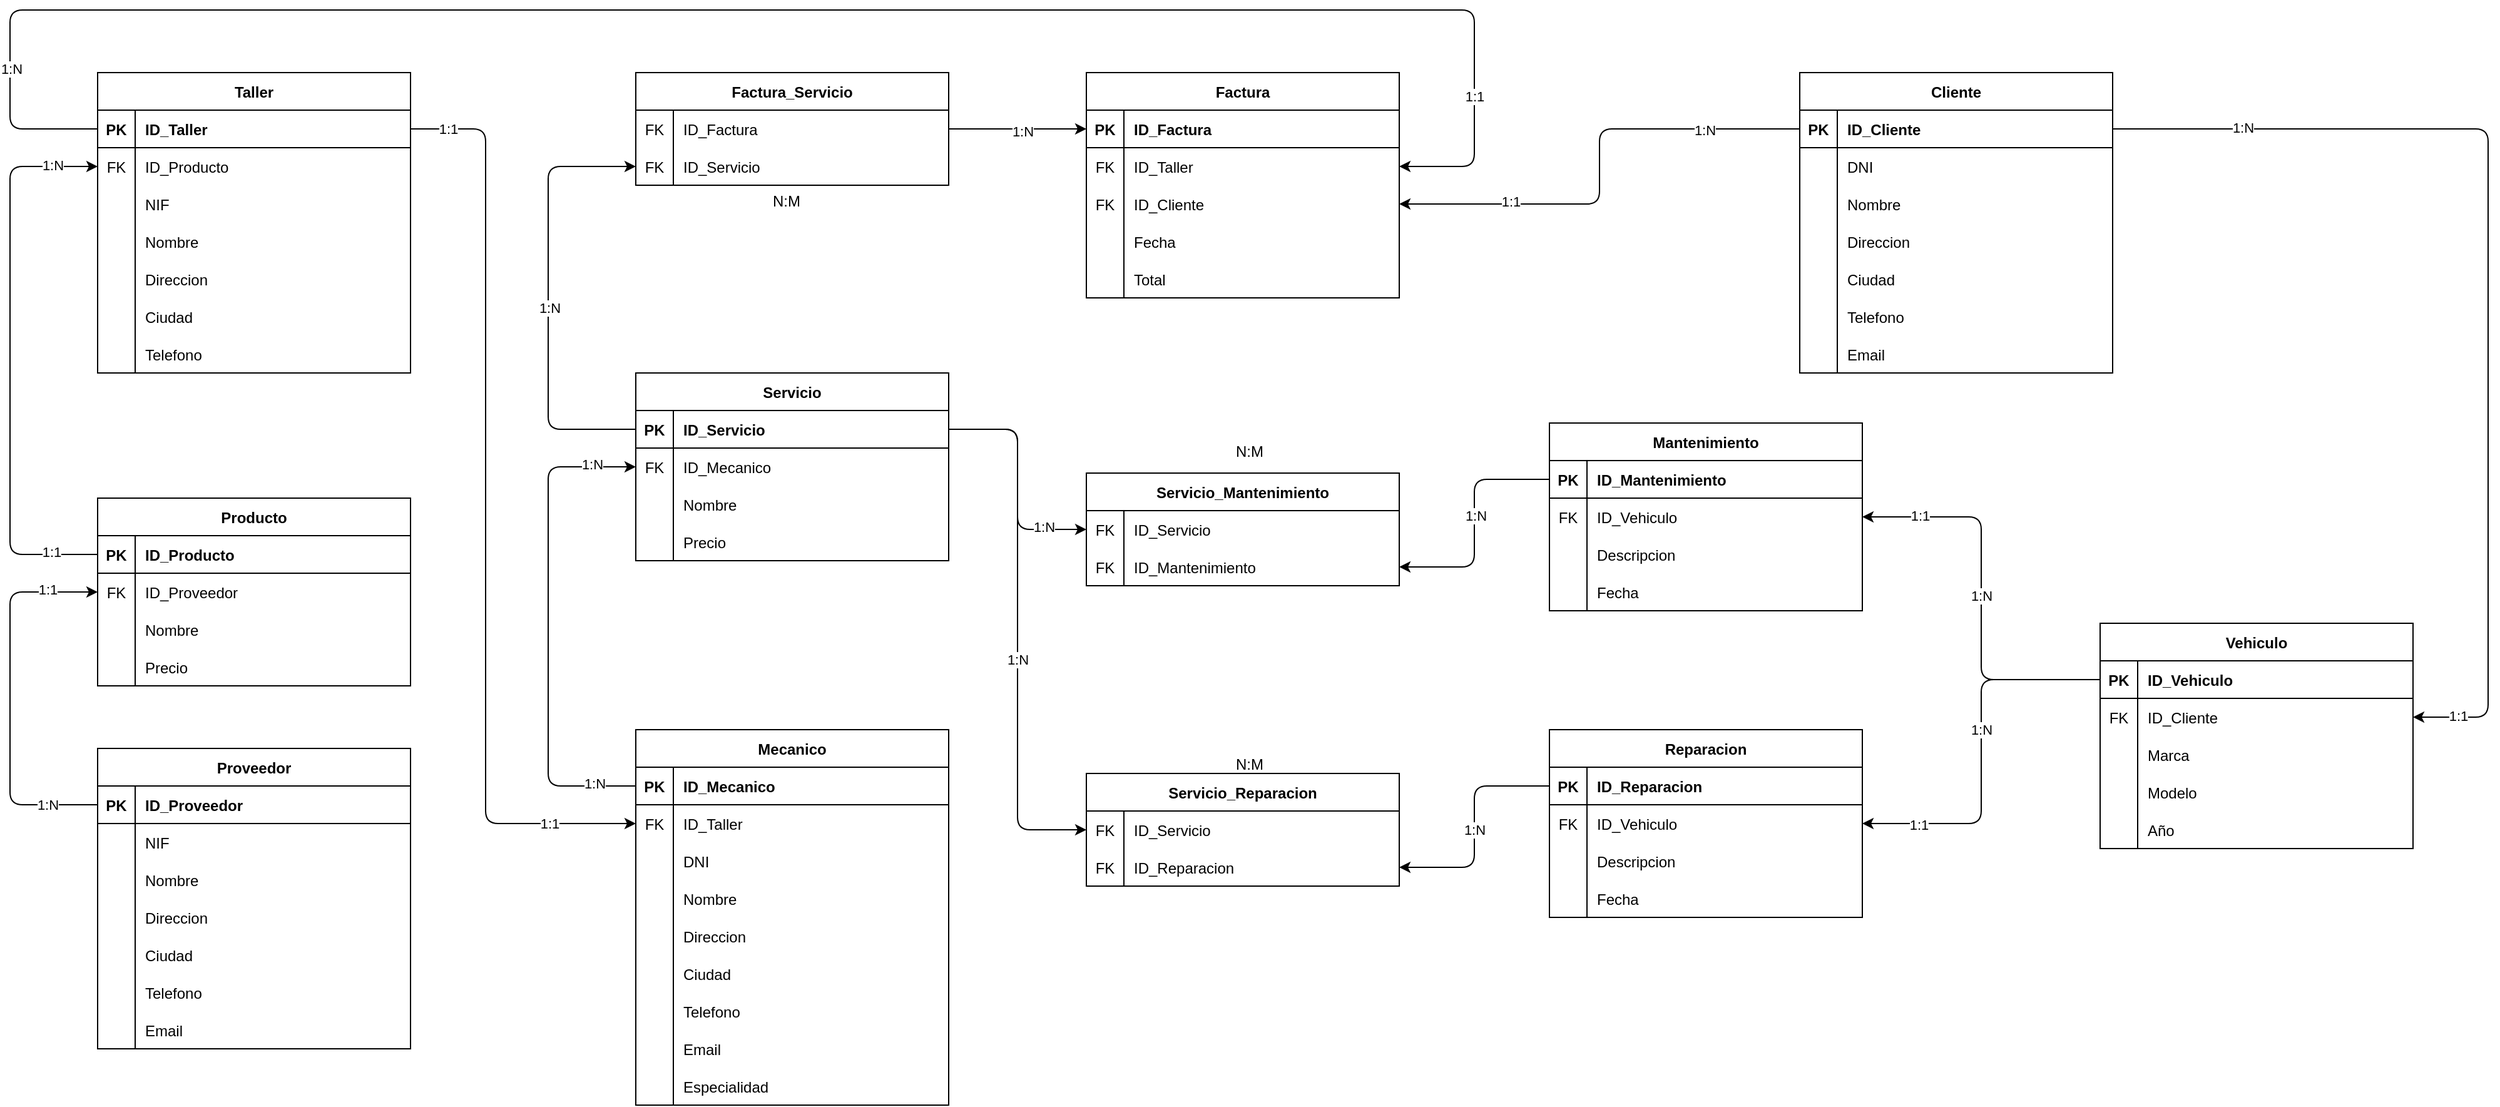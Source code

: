 <mxfile version="23.1.5" type="device">
  <diagram id="R2lEEEUBdFMjLlhIrx00" name="Page-1">
    <mxGraphModel dx="2617" dy="1831" grid="1" gridSize="10" guides="1" tooltips="1" connect="1" arrows="1" fold="1" page="1" pageScale="1" pageWidth="850" pageHeight="1100" math="0" shadow="0" extFonts="Permanent Marker^https://fonts.googleapis.com/css?family=Permanent+Marker">
      <root>
        <mxCell id="0" />
        <mxCell id="1" parent="0" />
        <mxCell id="C-vyLk0tnHw3VtMMgP7b-2" value="Taller" style="shape=table;startSize=30;container=1;collapsible=1;childLayout=tableLayout;fixedRows=1;rowLines=0;fontStyle=1;align=center;resizeLast=1;" parent="1" vertex="1">
          <mxGeometry x="40" y="40" width="250" height="240" as="geometry" />
        </mxCell>
        <mxCell id="C-vyLk0tnHw3VtMMgP7b-3" value="" style="shape=partialRectangle;collapsible=0;dropTarget=0;pointerEvents=0;fillColor=none;points=[[0,0.5],[1,0.5]];portConstraint=eastwest;top=0;left=0;right=0;bottom=1;" parent="C-vyLk0tnHw3VtMMgP7b-2" vertex="1">
          <mxGeometry y="30" width="250" height="30" as="geometry" />
        </mxCell>
        <mxCell id="C-vyLk0tnHw3VtMMgP7b-4" value="PK" style="shape=partialRectangle;overflow=hidden;connectable=0;fillColor=none;top=0;left=0;bottom=0;right=0;fontStyle=1;" parent="C-vyLk0tnHw3VtMMgP7b-3" vertex="1">
          <mxGeometry width="30" height="30" as="geometry">
            <mxRectangle width="30" height="30" as="alternateBounds" />
          </mxGeometry>
        </mxCell>
        <mxCell id="C-vyLk0tnHw3VtMMgP7b-5" value="ID_Taller" style="shape=partialRectangle;overflow=hidden;connectable=0;fillColor=none;top=0;left=0;bottom=0;right=0;align=left;spacingLeft=6;fontStyle=1;" parent="C-vyLk0tnHw3VtMMgP7b-3" vertex="1">
          <mxGeometry x="30" width="220" height="30" as="geometry">
            <mxRectangle width="220" height="30" as="alternateBounds" />
          </mxGeometry>
        </mxCell>
        <mxCell id="AvcfC7cEz-cBZzgzeF6y-4" style="shape=partialRectangle;collapsible=0;dropTarget=0;pointerEvents=0;fillColor=none;points=[[0,0.5],[1,0.5]];portConstraint=eastwest;top=0;left=0;right=0;bottom=0;" vertex="1" parent="C-vyLk0tnHw3VtMMgP7b-2">
          <mxGeometry y="60" width="250" height="30" as="geometry" />
        </mxCell>
        <mxCell id="AvcfC7cEz-cBZzgzeF6y-5" value="FK" style="shape=partialRectangle;overflow=hidden;connectable=0;fillColor=none;top=0;left=0;bottom=0;right=0;" vertex="1" parent="AvcfC7cEz-cBZzgzeF6y-4">
          <mxGeometry width="30" height="30" as="geometry">
            <mxRectangle width="30" height="30" as="alternateBounds" />
          </mxGeometry>
        </mxCell>
        <mxCell id="AvcfC7cEz-cBZzgzeF6y-6" value="ID_Producto" style="shape=partialRectangle;overflow=hidden;connectable=0;fillColor=none;top=0;left=0;bottom=0;right=0;align=left;spacingLeft=6;" vertex="1" parent="AvcfC7cEz-cBZzgzeF6y-4">
          <mxGeometry x="30" width="220" height="30" as="geometry">
            <mxRectangle width="220" height="30" as="alternateBounds" />
          </mxGeometry>
        </mxCell>
        <mxCell id="C-vyLk0tnHw3VtMMgP7b-6" value="" style="shape=partialRectangle;collapsible=0;dropTarget=0;pointerEvents=0;fillColor=none;points=[[0,0.5],[1,0.5]];portConstraint=eastwest;top=0;left=0;right=0;bottom=0;" parent="C-vyLk0tnHw3VtMMgP7b-2" vertex="1">
          <mxGeometry y="90" width="250" height="30" as="geometry" />
        </mxCell>
        <mxCell id="C-vyLk0tnHw3VtMMgP7b-7" value="" style="shape=partialRectangle;overflow=hidden;connectable=0;fillColor=none;top=0;left=0;bottom=0;right=0;" parent="C-vyLk0tnHw3VtMMgP7b-6" vertex="1">
          <mxGeometry width="30" height="30" as="geometry">
            <mxRectangle width="30" height="30" as="alternateBounds" />
          </mxGeometry>
        </mxCell>
        <mxCell id="C-vyLk0tnHw3VtMMgP7b-8" value="NIF" style="shape=partialRectangle;overflow=hidden;connectable=0;fillColor=none;top=0;left=0;bottom=0;right=0;align=left;spacingLeft=6;" parent="C-vyLk0tnHw3VtMMgP7b-6" vertex="1">
          <mxGeometry x="30" width="220" height="30" as="geometry">
            <mxRectangle width="220" height="30" as="alternateBounds" />
          </mxGeometry>
        </mxCell>
        <mxCell id="C-vyLk0tnHw3VtMMgP7b-9" value="" style="shape=partialRectangle;collapsible=0;dropTarget=0;pointerEvents=0;fillColor=none;points=[[0,0.5],[1,0.5]];portConstraint=eastwest;top=0;left=0;right=0;bottom=0;" parent="C-vyLk0tnHw3VtMMgP7b-2" vertex="1">
          <mxGeometry y="120" width="250" height="30" as="geometry" />
        </mxCell>
        <mxCell id="C-vyLk0tnHw3VtMMgP7b-10" value="" style="shape=partialRectangle;overflow=hidden;connectable=0;fillColor=none;top=0;left=0;bottom=0;right=0;" parent="C-vyLk0tnHw3VtMMgP7b-9" vertex="1">
          <mxGeometry width="30" height="30" as="geometry">
            <mxRectangle width="30" height="30" as="alternateBounds" />
          </mxGeometry>
        </mxCell>
        <mxCell id="C-vyLk0tnHw3VtMMgP7b-11" value="Nombre" style="shape=partialRectangle;overflow=hidden;connectable=0;fillColor=none;top=0;left=0;bottom=0;right=0;align=left;spacingLeft=6;" parent="C-vyLk0tnHw3VtMMgP7b-9" vertex="1">
          <mxGeometry x="30" width="220" height="30" as="geometry">
            <mxRectangle width="220" height="30" as="alternateBounds" />
          </mxGeometry>
        </mxCell>
        <mxCell id="AvcfC7cEz-cBZzgzeF6y-13" style="shape=partialRectangle;collapsible=0;dropTarget=0;pointerEvents=0;fillColor=none;points=[[0,0.5],[1,0.5]];portConstraint=eastwest;top=0;left=0;right=0;bottom=0;" vertex="1" parent="C-vyLk0tnHw3VtMMgP7b-2">
          <mxGeometry y="150" width="250" height="30" as="geometry" />
        </mxCell>
        <mxCell id="AvcfC7cEz-cBZzgzeF6y-14" style="shape=partialRectangle;overflow=hidden;connectable=0;fillColor=none;top=0;left=0;bottom=0;right=0;" vertex="1" parent="AvcfC7cEz-cBZzgzeF6y-13">
          <mxGeometry width="30" height="30" as="geometry">
            <mxRectangle width="30" height="30" as="alternateBounds" />
          </mxGeometry>
        </mxCell>
        <mxCell id="AvcfC7cEz-cBZzgzeF6y-15" value="Direccion" style="shape=partialRectangle;overflow=hidden;connectable=0;fillColor=none;top=0;left=0;bottom=0;right=0;align=left;spacingLeft=6;" vertex="1" parent="AvcfC7cEz-cBZzgzeF6y-13">
          <mxGeometry x="30" width="220" height="30" as="geometry">
            <mxRectangle width="220" height="30" as="alternateBounds" />
          </mxGeometry>
        </mxCell>
        <mxCell id="AvcfC7cEz-cBZzgzeF6y-10" style="shape=partialRectangle;collapsible=0;dropTarget=0;pointerEvents=0;fillColor=none;points=[[0,0.5],[1,0.5]];portConstraint=eastwest;top=0;left=0;right=0;bottom=0;" vertex="1" parent="C-vyLk0tnHw3VtMMgP7b-2">
          <mxGeometry y="180" width="250" height="30" as="geometry" />
        </mxCell>
        <mxCell id="AvcfC7cEz-cBZzgzeF6y-11" style="shape=partialRectangle;overflow=hidden;connectable=0;fillColor=none;top=0;left=0;bottom=0;right=0;" vertex="1" parent="AvcfC7cEz-cBZzgzeF6y-10">
          <mxGeometry width="30" height="30" as="geometry">
            <mxRectangle width="30" height="30" as="alternateBounds" />
          </mxGeometry>
        </mxCell>
        <mxCell id="AvcfC7cEz-cBZzgzeF6y-12" value="Ciudad" style="shape=partialRectangle;overflow=hidden;connectable=0;fillColor=none;top=0;left=0;bottom=0;right=0;align=left;spacingLeft=6;" vertex="1" parent="AvcfC7cEz-cBZzgzeF6y-10">
          <mxGeometry x="30" width="220" height="30" as="geometry">
            <mxRectangle width="220" height="30" as="alternateBounds" />
          </mxGeometry>
        </mxCell>
        <mxCell id="AvcfC7cEz-cBZzgzeF6y-7" style="shape=partialRectangle;collapsible=0;dropTarget=0;pointerEvents=0;fillColor=none;points=[[0,0.5],[1,0.5]];portConstraint=eastwest;top=0;left=0;right=0;bottom=0;" vertex="1" parent="C-vyLk0tnHw3VtMMgP7b-2">
          <mxGeometry y="210" width="250" height="30" as="geometry" />
        </mxCell>
        <mxCell id="AvcfC7cEz-cBZzgzeF6y-8" style="shape=partialRectangle;overflow=hidden;connectable=0;fillColor=none;top=0;left=0;bottom=0;right=0;" vertex="1" parent="AvcfC7cEz-cBZzgzeF6y-7">
          <mxGeometry width="30" height="30" as="geometry">
            <mxRectangle width="30" height="30" as="alternateBounds" />
          </mxGeometry>
        </mxCell>
        <mxCell id="AvcfC7cEz-cBZzgzeF6y-9" value="Telefono" style="shape=partialRectangle;overflow=hidden;connectable=0;fillColor=none;top=0;left=0;bottom=0;right=0;align=left;spacingLeft=6;" vertex="1" parent="AvcfC7cEz-cBZzgzeF6y-7">
          <mxGeometry x="30" width="220" height="30" as="geometry">
            <mxRectangle width="220" height="30" as="alternateBounds" />
          </mxGeometry>
        </mxCell>
        <mxCell id="C-vyLk0tnHw3VtMMgP7b-13" value="Servicio_Reparacion" style="shape=table;startSize=30;container=1;collapsible=1;childLayout=tableLayout;fixedRows=1;rowLines=0;fontStyle=1;align=center;resizeLast=1;" parent="1" vertex="1">
          <mxGeometry x="830" y="600" width="250" height="90" as="geometry" />
        </mxCell>
        <mxCell id="C-vyLk0tnHw3VtMMgP7b-17" value="" style="shape=partialRectangle;collapsible=0;dropTarget=0;pointerEvents=0;fillColor=none;points=[[0,0.5],[1,0.5]];portConstraint=eastwest;top=0;left=0;right=0;bottom=0;" parent="C-vyLk0tnHw3VtMMgP7b-13" vertex="1">
          <mxGeometry y="30" width="250" height="30" as="geometry" />
        </mxCell>
        <mxCell id="C-vyLk0tnHw3VtMMgP7b-18" value="FK" style="shape=partialRectangle;overflow=hidden;connectable=0;fillColor=none;top=0;left=0;bottom=0;right=0;" parent="C-vyLk0tnHw3VtMMgP7b-17" vertex="1">
          <mxGeometry width="30" height="30" as="geometry">
            <mxRectangle width="30" height="30" as="alternateBounds" />
          </mxGeometry>
        </mxCell>
        <mxCell id="C-vyLk0tnHw3VtMMgP7b-19" value="ID_Servicio" style="shape=partialRectangle;overflow=hidden;connectable=0;fillColor=none;top=0;left=0;bottom=0;right=0;align=left;spacingLeft=6;" parent="C-vyLk0tnHw3VtMMgP7b-17" vertex="1">
          <mxGeometry x="30" width="220" height="30" as="geometry">
            <mxRectangle width="220" height="30" as="alternateBounds" />
          </mxGeometry>
        </mxCell>
        <mxCell id="C-vyLk0tnHw3VtMMgP7b-20" value="" style="shape=partialRectangle;collapsible=0;dropTarget=0;pointerEvents=0;fillColor=none;points=[[0,0.5],[1,0.5]];portConstraint=eastwest;top=0;left=0;right=0;bottom=0;" parent="C-vyLk0tnHw3VtMMgP7b-13" vertex="1">
          <mxGeometry y="60" width="250" height="30" as="geometry" />
        </mxCell>
        <mxCell id="C-vyLk0tnHw3VtMMgP7b-21" value="FK" style="shape=partialRectangle;overflow=hidden;connectable=0;fillColor=none;top=0;left=0;bottom=0;right=0;" parent="C-vyLk0tnHw3VtMMgP7b-20" vertex="1">
          <mxGeometry width="30" height="30" as="geometry">
            <mxRectangle width="30" height="30" as="alternateBounds" />
          </mxGeometry>
        </mxCell>
        <mxCell id="C-vyLk0tnHw3VtMMgP7b-22" value="ID_Reparacion" style="shape=partialRectangle;overflow=hidden;connectable=0;fillColor=none;top=0;left=0;bottom=0;right=0;align=left;spacingLeft=6;" parent="C-vyLk0tnHw3VtMMgP7b-20" vertex="1">
          <mxGeometry x="30" width="220" height="30" as="geometry">
            <mxRectangle width="220" height="30" as="alternateBounds" />
          </mxGeometry>
        </mxCell>
        <mxCell id="C-vyLk0tnHw3VtMMgP7b-23" value="Producto" style="shape=table;startSize=30;container=1;collapsible=1;childLayout=tableLayout;fixedRows=1;rowLines=0;fontStyle=1;align=center;resizeLast=1;" parent="1" vertex="1">
          <mxGeometry x="40" y="380" width="250" height="150" as="geometry" />
        </mxCell>
        <mxCell id="C-vyLk0tnHw3VtMMgP7b-24" value="" style="shape=partialRectangle;collapsible=0;dropTarget=0;pointerEvents=0;fillColor=none;points=[[0,0.5],[1,0.5]];portConstraint=eastwest;top=0;left=0;right=0;bottom=1;" parent="C-vyLk0tnHw3VtMMgP7b-23" vertex="1">
          <mxGeometry y="30" width="250" height="30" as="geometry" />
        </mxCell>
        <mxCell id="C-vyLk0tnHw3VtMMgP7b-25" value="PK" style="shape=partialRectangle;overflow=hidden;connectable=0;fillColor=none;top=0;left=0;bottom=0;right=0;fontStyle=1;" parent="C-vyLk0tnHw3VtMMgP7b-24" vertex="1">
          <mxGeometry width="30" height="30" as="geometry">
            <mxRectangle width="30" height="30" as="alternateBounds" />
          </mxGeometry>
        </mxCell>
        <mxCell id="C-vyLk0tnHw3VtMMgP7b-26" value="ID_Producto" style="shape=partialRectangle;overflow=hidden;connectable=0;fillColor=none;top=0;left=0;bottom=0;right=0;align=left;spacingLeft=6;fontStyle=1;" parent="C-vyLk0tnHw3VtMMgP7b-24" vertex="1">
          <mxGeometry x="30" width="220" height="30" as="geometry">
            <mxRectangle width="220" height="30" as="alternateBounds" />
          </mxGeometry>
        </mxCell>
        <mxCell id="C-vyLk0tnHw3VtMMgP7b-27" value="" style="shape=partialRectangle;collapsible=0;dropTarget=0;pointerEvents=0;fillColor=none;points=[[0,0.5],[1,0.5]];portConstraint=eastwest;top=0;left=0;right=0;bottom=0;" parent="C-vyLk0tnHw3VtMMgP7b-23" vertex="1">
          <mxGeometry y="60" width="250" height="30" as="geometry" />
        </mxCell>
        <mxCell id="C-vyLk0tnHw3VtMMgP7b-28" value="FK" style="shape=partialRectangle;overflow=hidden;connectable=0;fillColor=none;top=0;left=0;bottom=0;right=0;" parent="C-vyLk0tnHw3VtMMgP7b-27" vertex="1">
          <mxGeometry width="30" height="30" as="geometry">
            <mxRectangle width="30" height="30" as="alternateBounds" />
          </mxGeometry>
        </mxCell>
        <mxCell id="C-vyLk0tnHw3VtMMgP7b-29" value="ID_Proveedor" style="shape=partialRectangle;overflow=hidden;connectable=0;fillColor=none;top=0;left=0;bottom=0;right=0;align=left;spacingLeft=6;" parent="C-vyLk0tnHw3VtMMgP7b-27" vertex="1">
          <mxGeometry x="30" width="220" height="30" as="geometry">
            <mxRectangle width="220" height="30" as="alternateBounds" />
          </mxGeometry>
        </mxCell>
        <mxCell id="AvcfC7cEz-cBZzgzeF6y-63" style="shape=partialRectangle;collapsible=0;dropTarget=0;pointerEvents=0;fillColor=none;points=[[0,0.5],[1,0.5]];portConstraint=eastwest;top=0;left=0;right=0;bottom=0;" vertex="1" parent="C-vyLk0tnHw3VtMMgP7b-23">
          <mxGeometry y="90" width="250" height="30" as="geometry" />
        </mxCell>
        <mxCell id="AvcfC7cEz-cBZzgzeF6y-64" style="shape=partialRectangle;overflow=hidden;connectable=0;fillColor=none;top=0;left=0;bottom=0;right=0;" vertex="1" parent="AvcfC7cEz-cBZzgzeF6y-63">
          <mxGeometry width="30" height="30" as="geometry">
            <mxRectangle width="30" height="30" as="alternateBounds" />
          </mxGeometry>
        </mxCell>
        <mxCell id="AvcfC7cEz-cBZzgzeF6y-65" value="Nombre" style="shape=partialRectangle;overflow=hidden;connectable=0;fillColor=none;top=0;left=0;bottom=0;right=0;align=left;spacingLeft=6;" vertex="1" parent="AvcfC7cEz-cBZzgzeF6y-63">
          <mxGeometry x="30" width="220" height="30" as="geometry">
            <mxRectangle width="220" height="30" as="alternateBounds" />
          </mxGeometry>
        </mxCell>
        <mxCell id="AvcfC7cEz-cBZzgzeF6y-60" style="shape=partialRectangle;collapsible=0;dropTarget=0;pointerEvents=0;fillColor=none;points=[[0,0.5],[1,0.5]];portConstraint=eastwest;top=0;left=0;right=0;bottom=0;" vertex="1" parent="C-vyLk0tnHw3VtMMgP7b-23">
          <mxGeometry y="120" width="250" height="30" as="geometry" />
        </mxCell>
        <mxCell id="AvcfC7cEz-cBZzgzeF6y-61" style="shape=partialRectangle;overflow=hidden;connectable=0;fillColor=none;top=0;left=0;bottom=0;right=0;" vertex="1" parent="AvcfC7cEz-cBZzgzeF6y-60">
          <mxGeometry width="30" height="30" as="geometry">
            <mxRectangle width="30" height="30" as="alternateBounds" />
          </mxGeometry>
        </mxCell>
        <mxCell id="AvcfC7cEz-cBZzgzeF6y-62" value="Precio" style="shape=partialRectangle;overflow=hidden;connectable=0;fillColor=none;top=0;left=0;bottom=0;right=0;align=left;spacingLeft=6;" vertex="1" parent="AvcfC7cEz-cBZzgzeF6y-60">
          <mxGeometry x="30" width="220" height="30" as="geometry">
            <mxRectangle width="220" height="30" as="alternateBounds" />
          </mxGeometry>
        </mxCell>
        <mxCell id="AvcfC7cEz-cBZzgzeF6y-16" value="Proveedor" style="shape=table;startSize=30;container=1;collapsible=1;childLayout=tableLayout;fixedRows=1;rowLines=0;fontStyle=1;align=center;resizeLast=1;" vertex="1" parent="1">
          <mxGeometry x="40" y="580" width="250" height="240" as="geometry" />
        </mxCell>
        <mxCell id="AvcfC7cEz-cBZzgzeF6y-17" value="" style="shape=partialRectangle;collapsible=0;dropTarget=0;pointerEvents=0;fillColor=none;points=[[0,0.5],[1,0.5]];portConstraint=eastwest;top=0;left=0;right=0;bottom=1;" vertex="1" parent="AvcfC7cEz-cBZzgzeF6y-16">
          <mxGeometry y="30" width="250" height="30" as="geometry" />
        </mxCell>
        <mxCell id="AvcfC7cEz-cBZzgzeF6y-18" value="PK" style="shape=partialRectangle;overflow=hidden;connectable=0;fillColor=none;top=0;left=0;bottom=0;right=0;fontStyle=1;" vertex="1" parent="AvcfC7cEz-cBZzgzeF6y-17">
          <mxGeometry width="30" height="30" as="geometry">
            <mxRectangle width="30" height="30" as="alternateBounds" />
          </mxGeometry>
        </mxCell>
        <mxCell id="AvcfC7cEz-cBZzgzeF6y-19" value="ID_Proveedor" style="shape=partialRectangle;overflow=hidden;connectable=0;fillColor=none;top=0;left=0;bottom=0;right=0;align=left;spacingLeft=6;fontStyle=1;" vertex="1" parent="AvcfC7cEz-cBZzgzeF6y-17">
          <mxGeometry x="30" width="220" height="30" as="geometry">
            <mxRectangle width="220" height="30" as="alternateBounds" />
          </mxGeometry>
        </mxCell>
        <mxCell id="AvcfC7cEz-cBZzgzeF6y-23" value="" style="shape=partialRectangle;collapsible=0;dropTarget=0;pointerEvents=0;fillColor=none;points=[[0,0.5],[1,0.5]];portConstraint=eastwest;top=0;left=0;right=0;bottom=0;" vertex="1" parent="AvcfC7cEz-cBZzgzeF6y-16">
          <mxGeometry y="60" width="250" height="30" as="geometry" />
        </mxCell>
        <mxCell id="AvcfC7cEz-cBZzgzeF6y-24" value="" style="shape=partialRectangle;overflow=hidden;connectable=0;fillColor=none;top=0;left=0;bottom=0;right=0;" vertex="1" parent="AvcfC7cEz-cBZzgzeF6y-23">
          <mxGeometry width="30" height="30" as="geometry">
            <mxRectangle width="30" height="30" as="alternateBounds" />
          </mxGeometry>
        </mxCell>
        <mxCell id="AvcfC7cEz-cBZzgzeF6y-25" value="NIF" style="shape=partialRectangle;overflow=hidden;connectable=0;fillColor=none;top=0;left=0;bottom=0;right=0;align=left;spacingLeft=6;" vertex="1" parent="AvcfC7cEz-cBZzgzeF6y-23">
          <mxGeometry x="30" width="220" height="30" as="geometry">
            <mxRectangle width="220" height="30" as="alternateBounds" />
          </mxGeometry>
        </mxCell>
        <mxCell id="AvcfC7cEz-cBZzgzeF6y-26" value="" style="shape=partialRectangle;collapsible=0;dropTarget=0;pointerEvents=0;fillColor=none;points=[[0,0.5],[1,0.5]];portConstraint=eastwest;top=0;left=0;right=0;bottom=0;" vertex="1" parent="AvcfC7cEz-cBZzgzeF6y-16">
          <mxGeometry y="90" width="250" height="30" as="geometry" />
        </mxCell>
        <mxCell id="AvcfC7cEz-cBZzgzeF6y-27" value="" style="shape=partialRectangle;overflow=hidden;connectable=0;fillColor=none;top=0;left=0;bottom=0;right=0;" vertex="1" parent="AvcfC7cEz-cBZzgzeF6y-26">
          <mxGeometry width="30" height="30" as="geometry">
            <mxRectangle width="30" height="30" as="alternateBounds" />
          </mxGeometry>
        </mxCell>
        <mxCell id="AvcfC7cEz-cBZzgzeF6y-28" value="Nombre" style="shape=partialRectangle;overflow=hidden;connectable=0;fillColor=none;top=0;left=0;bottom=0;right=0;align=left;spacingLeft=6;" vertex="1" parent="AvcfC7cEz-cBZzgzeF6y-26">
          <mxGeometry x="30" width="220" height="30" as="geometry">
            <mxRectangle width="220" height="30" as="alternateBounds" />
          </mxGeometry>
        </mxCell>
        <mxCell id="AvcfC7cEz-cBZzgzeF6y-29" style="shape=partialRectangle;collapsible=0;dropTarget=0;pointerEvents=0;fillColor=none;points=[[0,0.5],[1,0.5]];portConstraint=eastwest;top=0;left=0;right=0;bottom=0;" vertex="1" parent="AvcfC7cEz-cBZzgzeF6y-16">
          <mxGeometry y="120" width="250" height="30" as="geometry" />
        </mxCell>
        <mxCell id="AvcfC7cEz-cBZzgzeF6y-30" style="shape=partialRectangle;overflow=hidden;connectable=0;fillColor=none;top=0;left=0;bottom=0;right=0;" vertex="1" parent="AvcfC7cEz-cBZzgzeF6y-29">
          <mxGeometry width="30" height="30" as="geometry">
            <mxRectangle width="30" height="30" as="alternateBounds" />
          </mxGeometry>
        </mxCell>
        <mxCell id="AvcfC7cEz-cBZzgzeF6y-31" value="Direccion" style="shape=partialRectangle;overflow=hidden;connectable=0;fillColor=none;top=0;left=0;bottom=0;right=0;align=left;spacingLeft=6;" vertex="1" parent="AvcfC7cEz-cBZzgzeF6y-29">
          <mxGeometry x="30" width="220" height="30" as="geometry">
            <mxRectangle width="220" height="30" as="alternateBounds" />
          </mxGeometry>
        </mxCell>
        <mxCell id="AvcfC7cEz-cBZzgzeF6y-191" style="shape=partialRectangle;collapsible=0;dropTarget=0;pointerEvents=0;fillColor=none;points=[[0,0.5],[1,0.5]];portConstraint=eastwest;top=0;left=0;right=0;bottom=0;" vertex="1" parent="AvcfC7cEz-cBZzgzeF6y-16">
          <mxGeometry y="150" width="250" height="30" as="geometry" />
        </mxCell>
        <mxCell id="AvcfC7cEz-cBZzgzeF6y-192" style="shape=partialRectangle;overflow=hidden;connectable=0;fillColor=none;top=0;left=0;bottom=0;right=0;" vertex="1" parent="AvcfC7cEz-cBZzgzeF6y-191">
          <mxGeometry width="30" height="30" as="geometry">
            <mxRectangle width="30" height="30" as="alternateBounds" />
          </mxGeometry>
        </mxCell>
        <mxCell id="AvcfC7cEz-cBZzgzeF6y-193" value="Ciudad" style="shape=partialRectangle;overflow=hidden;connectable=0;fillColor=none;top=0;left=0;bottom=0;right=0;align=left;spacingLeft=6;" vertex="1" parent="AvcfC7cEz-cBZzgzeF6y-191">
          <mxGeometry x="30" width="220" height="30" as="geometry">
            <mxRectangle width="220" height="30" as="alternateBounds" />
          </mxGeometry>
        </mxCell>
        <mxCell id="AvcfC7cEz-cBZzgzeF6y-35" style="shape=partialRectangle;collapsible=0;dropTarget=0;pointerEvents=0;fillColor=none;points=[[0,0.5],[1,0.5]];portConstraint=eastwest;top=0;left=0;right=0;bottom=0;" vertex="1" parent="AvcfC7cEz-cBZzgzeF6y-16">
          <mxGeometry y="180" width="250" height="30" as="geometry" />
        </mxCell>
        <mxCell id="AvcfC7cEz-cBZzgzeF6y-36" style="shape=partialRectangle;overflow=hidden;connectable=0;fillColor=none;top=0;left=0;bottom=0;right=0;" vertex="1" parent="AvcfC7cEz-cBZzgzeF6y-35">
          <mxGeometry width="30" height="30" as="geometry">
            <mxRectangle width="30" height="30" as="alternateBounds" />
          </mxGeometry>
        </mxCell>
        <mxCell id="AvcfC7cEz-cBZzgzeF6y-37" value="Telefono" style="shape=partialRectangle;overflow=hidden;connectable=0;fillColor=none;top=0;left=0;bottom=0;right=0;align=left;spacingLeft=6;" vertex="1" parent="AvcfC7cEz-cBZzgzeF6y-35">
          <mxGeometry x="30" width="220" height="30" as="geometry">
            <mxRectangle width="220" height="30" as="alternateBounds" />
          </mxGeometry>
        </mxCell>
        <mxCell id="AvcfC7cEz-cBZzgzeF6y-32" style="shape=partialRectangle;collapsible=0;dropTarget=0;pointerEvents=0;fillColor=none;points=[[0,0.5],[1,0.5]];portConstraint=eastwest;top=0;left=0;right=0;bottom=0;" vertex="1" parent="AvcfC7cEz-cBZzgzeF6y-16">
          <mxGeometry y="210" width="250" height="30" as="geometry" />
        </mxCell>
        <mxCell id="AvcfC7cEz-cBZzgzeF6y-33" style="shape=partialRectangle;overflow=hidden;connectable=0;fillColor=none;top=0;left=0;bottom=0;right=0;" vertex="1" parent="AvcfC7cEz-cBZzgzeF6y-32">
          <mxGeometry width="30" height="30" as="geometry">
            <mxRectangle width="30" height="30" as="alternateBounds" />
          </mxGeometry>
        </mxCell>
        <mxCell id="AvcfC7cEz-cBZzgzeF6y-34" value="Email" style="shape=partialRectangle;overflow=hidden;connectable=0;fillColor=none;top=0;left=0;bottom=0;right=0;align=left;spacingLeft=6;" vertex="1" parent="AvcfC7cEz-cBZzgzeF6y-32">
          <mxGeometry x="30" width="220" height="30" as="geometry">
            <mxRectangle width="220" height="30" as="alternateBounds" />
          </mxGeometry>
        </mxCell>
        <mxCell id="AvcfC7cEz-cBZzgzeF6y-38" value="Mecanico" style="shape=table;startSize=30;container=1;collapsible=1;childLayout=tableLayout;fixedRows=1;rowLines=0;fontStyle=1;align=center;resizeLast=1;" vertex="1" parent="1">
          <mxGeometry x="470" y="565" width="250" height="300" as="geometry" />
        </mxCell>
        <mxCell id="AvcfC7cEz-cBZzgzeF6y-39" value="" style="shape=partialRectangle;collapsible=0;dropTarget=0;pointerEvents=0;fillColor=none;points=[[0,0.5],[1,0.5]];portConstraint=eastwest;top=0;left=0;right=0;bottom=1;" vertex="1" parent="AvcfC7cEz-cBZzgzeF6y-38">
          <mxGeometry y="30" width="250" height="30" as="geometry" />
        </mxCell>
        <mxCell id="AvcfC7cEz-cBZzgzeF6y-40" value="PK" style="shape=partialRectangle;overflow=hidden;connectable=0;fillColor=none;top=0;left=0;bottom=0;right=0;fontStyle=1;" vertex="1" parent="AvcfC7cEz-cBZzgzeF6y-39">
          <mxGeometry width="30" height="30" as="geometry">
            <mxRectangle width="30" height="30" as="alternateBounds" />
          </mxGeometry>
        </mxCell>
        <mxCell id="AvcfC7cEz-cBZzgzeF6y-41" value="ID_Mecanico" style="shape=partialRectangle;overflow=hidden;connectable=0;fillColor=none;top=0;left=0;bottom=0;right=0;align=left;spacingLeft=6;fontStyle=1;" vertex="1" parent="AvcfC7cEz-cBZzgzeF6y-39">
          <mxGeometry x="30" width="220" height="30" as="geometry">
            <mxRectangle width="220" height="30" as="alternateBounds" />
          </mxGeometry>
        </mxCell>
        <mxCell id="AvcfC7cEz-cBZzgzeF6y-42" style="shape=partialRectangle;collapsible=0;dropTarget=0;pointerEvents=0;fillColor=none;points=[[0,0.5],[1,0.5]];portConstraint=eastwest;top=0;left=0;right=0;bottom=0;" vertex="1" parent="AvcfC7cEz-cBZzgzeF6y-38">
          <mxGeometry y="60" width="250" height="30" as="geometry" />
        </mxCell>
        <mxCell id="AvcfC7cEz-cBZzgzeF6y-43" value="FK" style="shape=partialRectangle;overflow=hidden;connectable=0;fillColor=none;top=0;left=0;bottom=0;right=0;" vertex="1" parent="AvcfC7cEz-cBZzgzeF6y-42">
          <mxGeometry width="30" height="30" as="geometry">
            <mxRectangle width="30" height="30" as="alternateBounds" />
          </mxGeometry>
        </mxCell>
        <mxCell id="AvcfC7cEz-cBZzgzeF6y-44" value="ID_Taller" style="shape=partialRectangle;overflow=hidden;connectable=0;fillColor=none;top=0;left=0;bottom=0;right=0;align=left;spacingLeft=6;" vertex="1" parent="AvcfC7cEz-cBZzgzeF6y-42">
          <mxGeometry x="30" width="220" height="30" as="geometry">
            <mxRectangle width="220" height="30" as="alternateBounds" />
          </mxGeometry>
        </mxCell>
        <mxCell id="AvcfC7cEz-cBZzgzeF6y-45" value="" style="shape=partialRectangle;collapsible=0;dropTarget=0;pointerEvents=0;fillColor=none;points=[[0,0.5],[1,0.5]];portConstraint=eastwest;top=0;left=0;right=0;bottom=0;" vertex="1" parent="AvcfC7cEz-cBZzgzeF6y-38">
          <mxGeometry y="90" width="250" height="30" as="geometry" />
        </mxCell>
        <mxCell id="AvcfC7cEz-cBZzgzeF6y-46" value="" style="shape=partialRectangle;overflow=hidden;connectable=0;fillColor=none;top=0;left=0;bottom=0;right=0;" vertex="1" parent="AvcfC7cEz-cBZzgzeF6y-45">
          <mxGeometry width="30" height="30" as="geometry">
            <mxRectangle width="30" height="30" as="alternateBounds" />
          </mxGeometry>
        </mxCell>
        <mxCell id="AvcfC7cEz-cBZzgzeF6y-47" value="DNI" style="shape=partialRectangle;overflow=hidden;connectable=0;fillColor=none;top=0;left=0;bottom=0;right=0;align=left;spacingLeft=6;" vertex="1" parent="AvcfC7cEz-cBZzgzeF6y-45">
          <mxGeometry x="30" width="220" height="30" as="geometry">
            <mxRectangle width="220" height="30" as="alternateBounds" />
          </mxGeometry>
        </mxCell>
        <mxCell id="AvcfC7cEz-cBZzgzeF6y-48" value="" style="shape=partialRectangle;collapsible=0;dropTarget=0;pointerEvents=0;fillColor=none;points=[[0,0.5],[1,0.5]];portConstraint=eastwest;top=0;left=0;right=0;bottom=0;" vertex="1" parent="AvcfC7cEz-cBZzgzeF6y-38">
          <mxGeometry y="120" width="250" height="30" as="geometry" />
        </mxCell>
        <mxCell id="AvcfC7cEz-cBZzgzeF6y-49" value="" style="shape=partialRectangle;overflow=hidden;connectable=0;fillColor=none;top=0;left=0;bottom=0;right=0;" vertex="1" parent="AvcfC7cEz-cBZzgzeF6y-48">
          <mxGeometry width="30" height="30" as="geometry">
            <mxRectangle width="30" height="30" as="alternateBounds" />
          </mxGeometry>
        </mxCell>
        <mxCell id="AvcfC7cEz-cBZzgzeF6y-50" value="Nombre" style="shape=partialRectangle;overflow=hidden;connectable=0;fillColor=none;top=0;left=0;bottom=0;right=0;align=left;spacingLeft=6;" vertex="1" parent="AvcfC7cEz-cBZzgzeF6y-48">
          <mxGeometry x="30" width="220" height="30" as="geometry">
            <mxRectangle width="220" height="30" as="alternateBounds" />
          </mxGeometry>
        </mxCell>
        <mxCell id="AvcfC7cEz-cBZzgzeF6y-51" style="shape=partialRectangle;collapsible=0;dropTarget=0;pointerEvents=0;fillColor=none;points=[[0,0.5],[1,0.5]];portConstraint=eastwest;top=0;left=0;right=0;bottom=0;" vertex="1" parent="AvcfC7cEz-cBZzgzeF6y-38">
          <mxGeometry y="150" width="250" height="30" as="geometry" />
        </mxCell>
        <mxCell id="AvcfC7cEz-cBZzgzeF6y-52" style="shape=partialRectangle;overflow=hidden;connectable=0;fillColor=none;top=0;left=0;bottom=0;right=0;" vertex="1" parent="AvcfC7cEz-cBZzgzeF6y-51">
          <mxGeometry width="30" height="30" as="geometry">
            <mxRectangle width="30" height="30" as="alternateBounds" />
          </mxGeometry>
        </mxCell>
        <mxCell id="AvcfC7cEz-cBZzgzeF6y-53" value="Direccion" style="shape=partialRectangle;overflow=hidden;connectable=0;fillColor=none;top=0;left=0;bottom=0;right=0;align=left;spacingLeft=6;" vertex="1" parent="AvcfC7cEz-cBZzgzeF6y-51">
          <mxGeometry x="30" width="220" height="30" as="geometry">
            <mxRectangle width="220" height="30" as="alternateBounds" />
          </mxGeometry>
        </mxCell>
        <mxCell id="AvcfC7cEz-cBZzgzeF6y-54" style="shape=partialRectangle;collapsible=0;dropTarget=0;pointerEvents=0;fillColor=none;points=[[0,0.5],[1,0.5]];portConstraint=eastwest;top=0;left=0;right=0;bottom=0;" vertex="1" parent="AvcfC7cEz-cBZzgzeF6y-38">
          <mxGeometry y="180" width="250" height="30" as="geometry" />
        </mxCell>
        <mxCell id="AvcfC7cEz-cBZzgzeF6y-55" style="shape=partialRectangle;overflow=hidden;connectable=0;fillColor=none;top=0;left=0;bottom=0;right=0;" vertex="1" parent="AvcfC7cEz-cBZzgzeF6y-54">
          <mxGeometry width="30" height="30" as="geometry">
            <mxRectangle width="30" height="30" as="alternateBounds" />
          </mxGeometry>
        </mxCell>
        <mxCell id="AvcfC7cEz-cBZzgzeF6y-56" value="Ciudad" style="shape=partialRectangle;overflow=hidden;connectable=0;fillColor=none;top=0;left=0;bottom=0;right=0;align=left;spacingLeft=6;" vertex="1" parent="AvcfC7cEz-cBZzgzeF6y-54">
          <mxGeometry x="30" width="220" height="30" as="geometry">
            <mxRectangle width="220" height="30" as="alternateBounds" />
          </mxGeometry>
        </mxCell>
        <mxCell id="AvcfC7cEz-cBZzgzeF6y-57" style="shape=partialRectangle;collapsible=0;dropTarget=0;pointerEvents=0;fillColor=none;points=[[0,0.5],[1,0.5]];portConstraint=eastwest;top=0;left=0;right=0;bottom=0;" vertex="1" parent="AvcfC7cEz-cBZzgzeF6y-38">
          <mxGeometry y="210" width="250" height="30" as="geometry" />
        </mxCell>
        <mxCell id="AvcfC7cEz-cBZzgzeF6y-58" style="shape=partialRectangle;overflow=hidden;connectable=0;fillColor=none;top=0;left=0;bottom=0;right=0;" vertex="1" parent="AvcfC7cEz-cBZzgzeF6y-57">
          <mxGeometry width="30" height="30" as="geometry">
            <mxRectangle width="30" height="30" as="alternateBounds" />
          </mxGeometry>
        </mxCell>
        <mxCell id="AvcfC7cEz-cBZzgzeF6y-59" value="Telefono" style="shape=partialRectangle;overflow=hidden;connectable=0;fillColor=none;top=0;left=0;bottom=0;right=0;align=left;spacingLeft=6;" vertex="1" parent="AvcfC7cEz-cBZzgzeF6y-57">
          <mxGeometry x="30" width="220" height="30" as="geometry">
            <mxRectangle width="220" height="30" as="alternateBounds" />
          </mxGeometry>
        </mxCell>
        <mxCell id="AvcfC7cEz-cBZzgzeF6y-66" style="shape=partialRectangle;collapsible=0;dropTarget=0;pointerEvents=0;fillColor=none;points=[[0,0.5],[1,0.5]];portConstraint=eastwest;top=0;left=0;right=0;bottom=0;" vertex="1" parent="AvcfC7cEz-cBZzgzeF6y-38">
          <mxGeometry y="240" width="250" height="30" as="geometry" />
        </mxCell>
        <mxCell id="AvcfC7cEz-cBZzgzeF6y-67" style="shape=partialRectangle;overflow=hidden;connectable=0;fillColor=none;top=0;left=0;bottom=0;right=0;" vertex="1" parent="AvcfC7cEz-cBZzgzeF6y-66">
          <mxGeometry width="30" height="30" as="geometry">
            <mxRectangle width="30" height="30" as="alternateBounds" />
          </mxGeometry>
        </mxCell>
        <mxCell id="AvcfC7cEz-cBZzgzeF6y-68" value="Email" style="shape=partialRectangle;overflow=hidden;connectable=0;fillColor=none;top=0;left=0;bottom=0;right=0;align=left;spacingLeft=6;" vertex="1" parent="AvcfC7cEz-cBZzgzeF6y-66">
          <mxGeometry x="30" width="220" height="30" as="geometry">
            <mxRectangle width="220" height="30" as="alternateBounds" />
          </mxGeometry>
        </mxCell>
        <mxCell id="AvcfC7cEz-cBZzgzeF6y-69" style="shape=partialRectangle;collapsible=0;dropTarget=0;pointerEvents=0;fillColor=none;points=[[0,0.5],[1,0.5]];portConstraint=eastwest;top=0;left=0;right=0;bottom=0;" vertex="1" parent="AvcfC7cEz-cBZzgzeF6y-38">
          <mxGeometry y="270" width="250" height="30" as="geometry" />
        </mxCell>
        <mxCell id="AvcfC7cEz-cBZzgzeF6y-70" style="shape=partialRectangle;overflow=hidden;connectable=0;fillColor=none;top=0;left=0;bottom=0;right=0;" vertex="1" parent="AvcfC7cEz-cBZzgzeF6y-69">
          <mxGeometry width="30" height="30" as="geometry">
            <mxRectangle width="30" height="30" as="alternateBounds" />
          </mxGeometry>
        </mxCell>
        <mxCell id="AvcfC7cEz-cBZzgzeF6y-71" value="Especialidad" style="shape=partialRectangle;overflow=hidden;connectable=0;fillColor=none;top=0;left=0;bottom=0;right=0;align=left;spacingLeft=6;" vertex="1" parent="AvcfC7cEz-cBZzgzeF6y-69">
          <mxGeometry x="30" width="220" height="30" as="geometry">
            <mxRectangle width="220" height="30" as="alternateBounds" />
          </mxGeometry>
        </mxCell>
        <mxCell id="AvcfC7cEz-cBZzgzeF6y-72" value="Servicio_Mantenimiento" style="shape=table;startSize=30;container=1;collapsible=1;childLayout=tableLayout;fixedRows=1;rowLines=0;fontStyle=1;align=center;resizeLast=1;" vertex="1" parent="1">
          <mxGeometry x="830" y="360" width="250" height="90" as="geometry" />
        </mxCell>
        <mxCell id="AvcfC7cEz-cBZzgzeF6y-76" value="" style="shape=partialRectangle;collapsible=0;dropTarget=0;pointerEvents=0;fillColor=none;points=[[0,0.5],[1,0.5]];portConstraint=eastwest;top=0;left=0;right=0;bottom=0;" vertex="1" parent="AvcfC7cEz-cBZzgzeF6y-72">
          <mxGeometry y="30" width="250" height="30" as="geometry" />
        </mxCell>
        <mxCell id="AvcfC7cEz-cBZzgzeF6y-77" value="FK" style="shape=partialRectangle;overflow=hidden;connectable=0;fillColor=none;top=0;left=0;bottom=0;right=0;" vertex="1" parent="AvcfC7cEz-cBZzgzeF6y-76">
          <mxGeometry width="30" height="30" as="geometry">
            <mxRectangle width="30" height="30" as="alternateBounds" />
          </mxGeometry>
        </mxCell>
        <mxCell id="AvcfC7cEz-cBZzgzeF6y-78" value="ID_Servicio" style="shape=partialRectangle;overflow=hidden;connectable=0;fillColor=none;top=0;left=0;bottom=0;right=0;align=left;spacingLeft=6;" vertex="1" parent="AvcfC7cEz-cBZzgzeF6y-76">
          <mxGeometry x="30" width="220" height="30" as="geometry">
            <mxRectangle width="220" height="30" as="alternateBounds" />
          </mxGeometry>
        </mxCell>
        <mxCell id="AvcfC7cEz-cBZzgzeF6y-79" value="" style="shape=partialRectangle;collapsible=0;dropTarget=0;pointerEvents=0;fillColor=none;points=[[0,0.5],[1,0.5]];portConstraint=eastwest;top=0;left=0;right=0;bottom=0;" vertex="1" parent="AvcfC7cEz-cBZzgzeF6y-72">
          <mxGeometry y="60" width="250" height="30" as="geometry" />
        </mxCell>
        <mxCell id="AvcfC7cEz-cBZzgzeF6y-80" value="FK" style="shape=partialRectangle;overflow=hidden;connectable=0;fillColor=none;top=0;left=0;bottom=0;right=0;" vertex="1" parent="AvcfC7cEz-cBZzgzeF6y-79">
          <mxGeometry width="30" height="30" as="geometry">
            <mxRectangle width="30" height="30" as="alternateBounds" />
          </mxGeometry>
        </mxCell>
        <mxCell id="AvcfC7cEz-cBZzgzeF6y-81" value="ID_Mantenimiento" style="shape=partialRectangle;overflow=hidden;connectable=0;fillColor=none;top=0;left=0;bottom=0;right=0;align=left;spacingLeft=6;" vertex="1" parent="AvcfC7cEz-cBZzgzeF6y-79">
          <mxGeometry x="30" width="220" height="30" as="geometry">
            <mxRectangle width="220" height="30" as="alternateBounds" />
          </mxGeometry>
        </mxCell>
        <mxCell id="AvcfC7cEz-cBZzgzeF6y-82" value="Servicio" style="shape=table;startSize=30;container=1;collapsible=1;childLayout=tableLayout;fixedRows=1;rowLines=0;fontStyle=1;align=center;resizeLast=1;" vertex="1" parent="1">
          <mxGeometry x="470" y="280" width="250" height="150" as="geometry" />
        </mxCell>
        <mxCell id="AvcfC7cEz-cBZzgzeF6y-83" value="" style="shape=partialRectangle;collapsible=0;dropTarget=0;pointerEvents=0;fillColor=none;points=[[0,0.5],[1,0.5]];portConstraint=eastwest;top=0;left=0;right=0;bottom=1;" vertex="1" parent="AvcfC7cEz-cBZzgzeF6y-82">
          <mxGeometry y="30" width="250" height="30" as="geometry" />
        </mxCell>
        <mxCell id="AvcfC7cEz-cBZzgzeF6y-84" value="PK" style="shape=partialRectangle;overflow=hidden;connectable=0;fillColor=none;top=0;left=0;bottom=0;right=0;fontStyle=1;" vertex="1" parent="AvcfC7cEz-cBZzgzeF6y-83">
          <mxGeometry width="30" height="30" as="geometry">
            <mxRectangle width="30" height="30" as="alternateBounds" />
          </mxGeometry>
        </mxCell>
        <mxCell id="AvcfC7cEz-cBZzgzeF6y-85" value="ID_Servicio" style="shape=partialRectangle;overflow=hidden;connectable=0;fillColor=none;top=0;left=0;bottom=0;right=0;align=left;spacingLeft=6;fontStyle=1;" vertex="1" parent="AvcfC7cEz-cBZzgzeF6y-83">
          <mxGeometry x="30" width="220" height="30" as="geometry">
            <mxRectangle width="220" height="30" as="alternateBounds" />
          </mxGeometry>
        </mxCell>
        <mxCell id="AvcfC7cEz-cBZzgzeF6y-86" value="" style="shape=partialRectangle;collapsible=0;dropTarget=0;pointerEvents=0;fillColor=none;points=[[0,0.5],[1,0.5]];portConstraint=eastwest;top=0;left=0;right=0;bottom=0;" vertex="1" parent="AvcfC7cEz-cBZzgzeF6y-82">
          <mxGeometry y="60" width="250" height="30" as="geometry" />
        </mxCell>
        <mxCell id="AvcfC7cEz-cBZzgzeF6y-87" value="FK" style="shape=partialRectangle;overflow=hidden;connectable=0;fillColor=none;top=0;left=0;bottom=0;right=0;" vertex="1" parent="AvcfC7cEz-cBZzgzeF6y-86">
          <mxGeometry width="30" height="30" as="geometry">
            <mxRectangle width="30" height="30" as="alternateBounds" />
          </mxGeometry>
        </mxCell>
        <mxCell id="AvcfC7cEz-cBZzgzeF6y-88" value="ID_Mecanico" style="shape=partialRectangle;overflow=hidden;connectable=0;fillColor=none;top=0;left=0;bottom=0;right=0;align=left;spacingLeft=6;" vertex="1" parent="AvcfC7cEz-cBZzgzeF6y-86">
          <mxGeometry x="30" width="220" height="30" as="geometry">
            <mxRectangle width="220" height="30" as="alternateBounds" />
          </mxGeometry>
        </mxCell>
        <mxCell id="AvcfC7cEz-cBZzgzeF6y-89" value="" style="shape=partialRectangle;collapsible=0;dropTarget=0;pointerEvents=0;fillColor=none;points=[[0,0.5],[1,0.5]];portConstraint=eastwest;top=0;left=0;right=0;bottom=0;" vertex="1" parent="AvcfC7cEz-cBZzgzeF6y-82">
          <mxGeometry y="90" width="250" height="30" as="geometry" />
        </mxCell>
        <mxCell id="AvcfC7cEz-cBZzgzeF6y-90" value="" style="shape=partialRectangle;overflow=hidden;connectable=0;fillColor=none;top=0;left=0;bottom=0;right=0;" vertex="1" parent="AvcfC7cEz-cBZzgzeF6y-89">
          <mxGeometry width="30" height="30" as="geometry">
            <mxRectangle width="30" height="30" as="alternateBounds" />
          </mxGeometry>
        </mxCell>
        <mxCell id="AvcfC7cEz-cBZzgzeF6y-91" value="Nombre" style="shape=partialRectangle;overflow=hidden;connectable=0;fillColor=none;top=0;left=0;bottom=0;right=0;align=left;spacingLeft=6;" vertex="1" parent="AvcfC7cEz-cBZzgzeF6y-89">
          <mxGeometry x="30" width="220" height="30" as="geometry">
            <mxRectangle width="220" height="30" as="alternateBounds" />
          </mxGeometry>
        </mxCell>
        <mxCell id="AvcfC7cEz-cBZzgzeF6y-160" style="shape=partialRectangle;collapsible=0;dropTarget=0;pointerEvents=0;fillColor=none;points=[[0,0.5],[1,0.5]];portConstraint=eastwest;top=0;left=0;right=0;bottom=0;" vertex="1" parent="AvcfC7cEz-cBZzgzeF6y-82">
          <mxGeometry y="120" width="250" height="30" as="geometry" />
        </mxCell>
        <mxCell id="AvcfC7cEz-cBZzgzeF6y-161" style="shape=partialRectangle;overflow=hidden;connectable=0;fillColor=none;top=0;left=0;bottom=0;right=0;" vertex="1" parent="AvcfC7cEz-cBZzgzeF6y-160">
          <mxGeometry width="30" height="30" as="geometry">
            <mxRectangle width="30" height="30" as="alternateBounds" />
          </mxGeometry>
        </mxCell>
        <mxCell id="AvcfC7cEz-cBZzgzeF6y-162" value="Precio" style="shape=partialRectangle;overflow=hidden;connectable=0;fillColor=none;top=0;left=0;bottom=0;right=0;align=left;spacingLeft=6;" vertex="1" parent="AvcfC7cEz-cBZzgzeF6y-160">
          <mxGeometry x="30" width="220" height="30" as="geometry">
            <mxRectangle width="220" height="30" as="alternateBounds" />
          </mxGeometry>
        </mxCell>
        <mxCell id="AvcfC7cEz-cBZzgzeF6y-92" value="Factura_Servicio" style="shape=table;startSize=30;container=1;collapsible=1;childLayout=tableLayout;fixedRows=1;rowLines=0;fontStyle=1;align=center;resizeLast=1;" vertex="1" parent="1">
          <mxGeometry x="470" y="40" width="250" height="90" as="geometry" />
        </mxCell>
        <mxCell id="AvcfC7cEz-cBZzgzeF6y-96" value="" style="shape=partialRectangle;collapsible=0;dropTarget=0;pointerEvents=0;fillColor=none;points=[[0,0.5],[1,0.5]];portConstraint=eastwest;top=0;left=0;right=0;bottom=0;" vertex="1" parent="AvcfC7cEz-cBZzgzeF6y-92">
          <mxGeometry y="30" width="250" height="30" as="geometry" />
        </mxCell>
        <mxCell id="AvcfC7cEz-cBZzgzeF6y-97" value="FK" style="shape=partialRectangle;overflow=hidden;connectable=0;fillColor=none;top=0;left=0;bottom=0;right=0;" vertex="1" parent="AvcfC7cEz-cBZzgzeF6y-96">
          <mxGeometry width="30" height="30" as="geometry">
            <mxRectangle width="30" height="30" as="alternateBounds" />
          </mxGeometry>
        </mxCell>
        <mxCell id="AvcfC7cEz-cBZzgzeF6y-98" value="ID_Factura" style="shape=partialRectangle;overflow=hidden;connectable=0;fillColor=none;top=0;left=0;bottom=0;right=0;align=left;spacingLeft=6;" vertex="1" parent="AvcfC7cEz-cBZzgzeF6y-96">
          <mxGeometry x="30" width="220" height="30" as="geometry">
            <mxRectangle width="220" height="30" as="alternateBounds" />
          </mxGeometry>
        </mxCell>
        <mxCell id="AvcfC7cEz-cBZzgzeF6y-99" value="" style="shape=partialRectangle;collapsible=0;dropTarget=0;pointerEvents=0;fillColor=none;points=[[0,0.5],[1,0.5]];portConstraint=eastwest;top=0;left=0;right=0;bottom=0;" vertex="1" parent="AvcfC7cEz-cBZzgzeF6y-92">
          <mxGeometry y="60" width="250" height="30" as="geometry" />
        </mxCell>
        <mxCell id="AvcfC7cEz-cBZzgzeF6y-100" value="FK" style="shape=partialRectangle;overflow=hidden;connectable=0;fillColor=none;top=0;left=0;bottom=0;right=0;" vertex="1" parent="AvcfC7cEz-cBZzgzeF6y-99">
          <mxGeometry width="30" height="30" as="geometry">
            <mxRectangle width="30" height="30" as="alternateBounds" />
          </mxGeometry>
        </mxCell>
        <mxCell id="AvcfC7cEz-cBZzgzeF6y-101" value="ID_Servicio" style="shape=partialRectangle;overflow=hidden;connectable=0;fillColor=none;top=0;left=0;bottom=0;right=0;align=left;spacingLeft=6;" vertex="1" parent="AvcfC7cEz-cBZzgzeF6y-99">
          <mxGeometry x="30" width="220" height="30" as="geometry">
            <mxRectangle width="220" height="30" as="alternateBounds" />
          </mxGeometry>
        </mxCell>
        <mxCell id="AvcfC7cEz-cBZzgzeF6y-102" value="Factura" style="shape=table;startSize=30;container=1;collapsible=1;childLayout=tableLayout;fixedRows=1;rowLines=0;fontStyle=1;align=center;resizeLast=1;" vertex="1" parent="1">
          <mxGeometry x="830" y="40" width="250" height="180" as="geometry" />
        </mxCell>
        <mxCell id="AvcfC7cEz-cBZzgzeF6y-103" value="" style="shape=partialRectangle;collapsible=0;dropTarget=0;pointerEvents=0;fillColor=none;points=[[0,0.5],[1,0.5]];portConstraint=eastwest;top=0;left=0;right=0;bottom=1;" vertex="1" parent="AvcfC7cEz-cBZzgzeF6y-102">
          <mxGeometry y="30" width="250" height="30" as="geometry" />
        </mxCell>
        <mxCell id="AvcfC7cEz-cBZzgzeF6y-104" value="PK" style="shape=partialRectangle;overflow=hidden;connectable=0;fillColor=none;top=0;left=0;bottom=0;right=0;fontStyle=1;" vertex="1" parent="AvcfC7cEz-cBZzgzeF6y-103">
          <mxGeometry width="30" height="30" as="geometry">
            <mxRectangle width="30" height="30" as="alternateBounds" />
          </mxGeometry>
        </mxCell>
        <mxCell id="AvcfC7cEz-cBZzgzeF6y-105" value="ID_Factura" style="shape=partialRectangle;overflow=hidden;connectable=0;fillColor=none;top=0;left=0;bottom=0;right=0;align=left;spacingLeft=6;fontStyle=1;" vertex="1" parent="AvcfC7cEz-cBZzgzeF6y-103">
          <mxGeometry x="30" width="220" height="30" as="geometry">
            <mxRectangle width="220" height="30" as="alternateBounds" />
          </mxGeometry>
        </mxCell>
        <mxCell id="AvcfC7cEz-cBZzgzeF6y-106" value="" style="shape=partialRectangle;collapsible=0;dropTarget=0;pointerEvents=0;fillColor=none;points=[[0,0.5],[1,0.5]];portConstraint=eastwest;top=0;left=0;right=0;bottom=0;" vertex="1" parent="AvcfC7cEz-cBZzgzeF6y-102">
          <mxGeometry y="60" width="250" height="30" as="geometry" />
        </mxCell>
        <mxCell id="AvcfC7cEz-cBZzgzeF6y-107" value="FK" style="shape=partialRectangle;overflow=hidden;connectable=0;fillColor=none;top=0;left=0;bottom=0;right=0;" vertex="1" parent="AvcfC7cEz-cBZzgzeF6y-106">
          <mxGeometry width="30" height="30" as="geometry">
            <mxRectangle width="30" height="30" as="alternateBounds" />
          </mxGeometry>
        </mxCell>
        <mxCell id="AvcfC7cEz-cBZzgzeF6y-108" value="ID_Taller" style="shape=partialRectangle;overflow=hidden;connectable=0;fillColor=none;top=0;left=0;bottom=0;right=0;align=left;spacingLeft=6;" vertex="1" parent="AvcfC7cEz-cBZzgzeF6y-106">
          <mxGeometry x="30" width="220" height="30" as="geometry">
            <mxRectangle width="220" height="30" as="alternateBounds" />
          </mxGeometry>
        </mxCell>
        <mxCell id="AvcfC7cEz-cBZzgzeF6y-109" value="" style="shape=partialRectangle;collapsible=0;dropTarget=0;pointerEvents=0;fillColor=none;points=[[0,0.5],[1,0.5]];portConstraint=eastwest;top=0;left=0;right=0;bottom=0;" vertex="1" parent="AvcfC7cEz-cBZzgzeF6y-102">
          <mxGeometry y="90" width="250" height="30" as="geometry" />
        </mxCell>
        <mxCell id="AvcfC7cEz-cBZzgzeF6y-110" value="FK" style="shape=partialRectangle;overflow=hidden;connectable=0;fillColor=none;top=0;left=0;bottom=0;right=0;" vertex="1" parent="AvcfC7cEz-cBZzgzeF6y-109">
          <mxGeometry width="30" height="30" as="geometry">
            <mxRectangle width="30" height="30" as="alternateBounds" />
          </mxGeometry>
        </mxCell>
        <mxCell id="AvcfC7cEz-cBZzgzeF6y-111" value="ID_Cliente" style="shape=partialRectangle;overflow=hidden;connectable=0;fillColor=none;top=0;left=0;bottom=0;right=0;align=left;spacingLeft=6;" vertex="1" parent="AvcfC7cEz-cBZzgzeF6y-109">
          <mxGeometry x="30" width="220" height="30" as="geometry">
            <mxRectangle width="220" height="30" as="alternateBounds" />
          </mxGeometry>
        </mxCell>
        <mxCell id="AvcfC7cEz-cBZzgzeF6y-163" style="shape=partialRectangle;collapsible=0;dropTarget=0;pointerEvents=0;fillColor=none;points=[[0,0.5],[1,0.5]];portConstraint=eastwest;top=0;left=0;right=0;bottom=0;" vertex="1" parent="AvcfC7cEz-cBZzgzeF6y-102">
          <mxGeometry y="120" width="250" height="30" as="geometry" />
        </mxCell>
        <mxCell id="AvcfC7cEz-cBZzgzeF6y-164" style="shape=partialRectangle;overflow=hidden;connectable=0;fillColor=none;top=0;left=0;bottom=0;right=0;" vertex="1" parent="AvcfC7cEz-cBZzgzeF6y-163">
          <mxGeometry width="30" height="30" as="geometry">
            <mxRectangle width="30" height="30" as="alternateBounds" />
          </mxGeometry>
        </mxCell>
        <mxCell id="AvcfC7cEz-cBZzgzeF6y-165" value="Fecha" style="shape=partialRectangle;overflow=hidden;connectable=0;fillColor=none;top=0;left=0;bottom=0;right=0;align=left;spacingLeft=6;" vertex="1" parent="AvcfC7cEz-cBZzgzeF6y-163">
          <mxGeometry x="30" width="220" height="30" as="geometry">
            <mxRectangle width="220" height="30" as="alternateBounds" />
          </mxGeometry>
        </mxCell>
        <mxCell id="AvcfC7cEz-cBZzgzeF6y-166" style="shape=partialRectangle;collapsible=0;dropTarget=0;pointerEvents=0;fillColor=none;points=[[0,0.5],[1,0.5]];portConstraint=eastwest;top=0;left=0;right=0;bottom=0;" vertex="1" parent="AvcfC7cEz-cBZzgzeF6y-102">
          <mxGeometry y="150" width="250" height="30" as="geometry" />
        </mxCell>
        <mxCell id="AvcfC7cEz-cBZzgzeF6y-167" style="shape=partialRectangle;overflow=hidden;connectable=0;fillColor=none;top=0;left=0;bottom=0;right=0;" vertex="1" parent="AvcfC7cEz-cBZzgzeF6y-166">
          <mxGeometry width="30" height="30" as="geometry">
            <mxRectangle width="30" height="30" as="alternateBounds" />
          </mxGeometry>
        </mxCell>
        <mxCell id="AvcfC7cEz-cBZzgzeF6y-168" value="Total" style="shape=partialRectangle;overflow=hidden;connectable=0;fillColor=none;top=0;left=0;bottom=0;right=0;align=left;spacingLeft=6;" vertex="1" parent="AvcfC7cEz-cBZzgzeF6y-166">
          <mxGeometry x="30" width="220" height="30" as="geometry">
            <mxRectangle width="220" height="30" as="alternateBounds" />
          </mxGeometry>
        </mxCell>
        <mxCell id="AvcfC7cEz-cBZzgzeF6y-112" value="Vehiculo" style="shape=table;startSize=30;container=1;collapsible=1;childLayout=tableLayout;fixedRows=1;rowLines=0;fontStyle=1;align=center;resizeLast=1;" vertex="1" parent="1">
          <mxGeometry x="1640" y="480" width="250" height="180" as="geometry" />
        </mxCell>
        <mxCell id="AvcfC7cEz-cBZzgzeF6y-113" value="" style="shape=partialRectangle;collapsible=0;dropTarget=0;pointerEvents=0;fillColor=none;points=[[0,0.5],[1,0.5]];portConstraint=eastwest;top=0;left=0;right=0;bottom=1;" vertex="1" parent="AvcfC7cEz-cBZzgzeF6y-112">
          <mxGeometry y="30" width="250" height="30" as="geometry" />
        </mxCell>
        <mxCell id="AvcfC7cEz-cBZzgzeF6y-114" value="PK" style="shape=partialRectangle;overflow=hidden;connectable=0;fillColor=none;top=0;left=0;bottom=0;right=0;fontStyle=1;" vertex="1" parent="AvcfC7cEz-cBZzgzeF6y-113">
          <mxGeometry width="30" height="30" as="geometry">
            <mxRectangle width="30" height="30" as="alternateBounds" />
          </mxGeometry>
        </mxCell>
        <mxCell id="AvcfC7cEz-cBZzgzeF6y-115" value="ID_Vehiculo" style="shape=partialRectangle;overflow=hidden;connectable=0;fillColor=none;top=0;left=0;bottom=0;right=0;align=left;spacingLeft=6;fontStyle=1;" vertex="1" parent="AvcfC7cEz-cBZzgzeF6y-113">
          <mxGeometry x="30" width="220" height="30" as="geometry">
            <mxRectangle width="220" height="30" as="alternateBounds" />
          </mxGeometry>
        </mxCell>
        <mxCell id="AvcfC7cEz-cBZzgzeF6y-116" value="" style="shape=partialRectangle;collapsible=0;dropTarget=0;pointerEvents=0;fillColor=none;points=[[0,0.5],[1,0.5]];portConstraint=eastwest;top=0;left=0;right=0;bottom=0;" vertex="1" parent="AvcfC7cEz-cBZzgzeF6y-112">
          <mxGeometry y="60" width="250" height="30" as="geometry" />
        </mxCell>
        <mxCell id="AvcfC7cEz-cBZzgzeF6y-117" value="FK" style="shape=partialRectangle;overflow=hidden;connectable=0;fillColor=none;top=0;left=0;bottom=0;right=0;" vertex="1" parent="AvcfC7cEz-cBZzgzeF6y-116">
          <mxGeometry width="30" height="30" as="geometry">
            <mxRectangle width="30" height="30" as="alternateBounds" />
          </mxGeometry>
        </mxCell>
        <mxCell id="AvcfC7cEz-cBZzgzeF6y-118" value="ID_Cliente" style="shape=partialRectangle;overflow=hidden;connectable=0;fillColor=none;top=0;left=0;bottom=0;right=0;align=left;spacingLeft=6;" vertex="1" parent="AvcfC7cEz-cBZzgzeF6y-116">
          <mxGeometry x="30" width="220" height="30" as="geometry">
            <mxRectangle width="220" height="30" as="alternateBounds" />
          </mxGeometry>
        </mxCell>
        <mxCell id="AvcfC7cEz-cBZzgzeF6y-119" value="" style="shape=partialRectangle;collapsible=0;dropTarget=0;pointerEvents=0;fillColor=none;points=[[0,0.5],[1,0.5]];portConstraint=eastwest;top=0;left=0;right=0;bottom=0;" vertex="1" parent="AvcfC7cEz-cBZzgzeF6y-112">
          <mxGeometry y="90" width="250" height="30" as="geometry" />
        </mxCell>
        <mxCell id="AvcfC7cEz-cBZzgzeF6y-120" value="" style="shape=partialRectangle;overflow=hidden;connectable=0;fillColor=none;top=0;left=0;bottom=0;right=0;" vertex="1" parent="AvcfC7cEz-cBZzgzeF6y-119">
          <mxGeometry width="30" height="30" as="geometry">
            <mxRectangle width="30" height="30" as="alternateBounds" />
          </mxGeometry>
        </mxCell>
        <mxCell id="AvcfC7cEz-cBZzgzeF6y-121" value="Marca" style="shape=partialRectangle;overflow=hidden;connectable=0;fillColor=none;top=0;left=0;bottom=0;right=0;align=left;spacingLeft=6;" vertex="1" parent="AvcfC7cEz-cBZzgzeF6y-119">
          <mxGeometry x="30" width="220" height="30" as="geometry">
            <mxRectangle width="220" height="30" as="alternateBounds" />
          </mxGeometry>
        </mxCell>
        <mxCell id="AvcfC7cEz-cBZzgzeF6y-188" style="shape=partialRectangle;collapsible=0;dropTarget=0;pointerEvents=0;fillColor=none;points=[[0,0.5],[1,0.5]];portConstraint=eastwest;top=0;left=0;right=0;bottom=0;" vertex="1" parent="AvcfC7cEz-cBZzgzeF6y-112">
          <mxGeometry y="120" width="250" height="30" as="geometry" />
        </mxCell>
        <mxCell id="AvcfC7cEz-cBZzgzeF6y-189" style="shape=partialRectangle;overflow=hidden;connectable=0;fillColor=none;top=0;left=0;bottom=0;right=0;" vertex="1" parent="AvcfC7cEz-cBZzgzeF6y-188">
          <mxGeometry width="30" height="30" as="geometry">
            <mxRectangle width="30" height="30" as="alternateBounds" />
          </mxGeometry>
        </mxCell>
        <mxCell id="AvcfC7cEz-cBZzgzeF6y-190" value="Modelo" style="shape=partialRectangle;overflow=hidden;connectable=0;fillColor=none;top=0;left=0;bottom=0;right=0;align=left;spacingLeft=6;" vertex="1" parent="AvcfC7cEz-cBZzgzeF6y-188">
          <mxGeometry x="30" width="220" height="30" as="geometry">
            <mxRectangle width="220" height="30" as="alternateBounds" />
          </mxGeometry>
        </mxCell>
        <mxCell id="AvcfC7cEz-cBZzgzeF6y-185" style="shape=partialRectangle;collapsible=0;dropTarget=0;pointerEvents=0;fillColor=none;points=[[0,0.5],[1,0.5]];portConstraint=eastwest;top=0;left=0;right=0;bottom=0;" vertex="1" parent="AvcfC7cEz-cBZzgzeF6y-112">
          <mxGeometry y="150" width="250" height="30" as="geometry" />
        </mxCell>
        <mxCell id="AvcfC7cEz-cBZzgzeF6y-186" style="shape=partialRectangle;overflow=hidden;connectable=0;fillColor=none;top=0;left=0;bottom=0;right=0;" vertex="1" parent="AvcfC7cEz-cBZzgzeF6y-185">
          <mxGeometry width="30" height="30" as="geometry">
            <mxRectangle width="30" height="30" as="alternateBounds" />
          </mxGeometry>
        </mxCell>
        <mxCell id="AvcfC7cEz-cBZzgzeF6y-187" value="Año" style="shape=partialRectangle;overflow=hidden;connectable=0;fillColor=none;top=0;left=0;bottom=0;right=0;align=left;spacingLeft=6;" vertex="1" parent="AvcfC7cEz-cBZzgzeF6y-185">
          <mxGeometry x="30" width="220" height="30" as="geometry">
            <mxRectangle width="220" height="30" as="alternateBounds" />
          </mxGeometry>
        </mxCell>
        <mxCell id="AvcfC7cEz-cBZzgzeF6y-122" value="Mantenimiento" style="shape=table;startSize=30;container=1;collapsible=1;childLayout=tableLayout;fixedRows=1;rowLines=0;fontStyle=1;align=center;resizeLast=1;" vertex="1" parent="1">
          <mxGeometry x="1200" y="320" width="250" height="150" as="geometry" />
        </mxCell>
        <mxCell id="AvcfC7cEz-cBZzgzeF6y-123" value="" style="shape=partialRectangle;collapsible=0;dropTarget=0;pointerEvents=0;fillColor=none;points=[[0,0.5],[1,0.5]];portConstraint=eastwest;top=0;left=0;right=0;bottom=1;" vertex="1" parent="AvcfC7cEz-cBZzgzeF6y-122">
          <mxGeometry y="30" width="250" height="30" as="geometry" />
        </mxCell>
        <mxCell id="AvcfC7cEz-cBZzgzeF6y-124" value="PK" style="shape=partialRectangle;overflow=hidden;connectable=0;fillColor=none;top=0;left=0;bottom=0;right=0;fontStyle=1;" vertex="1" parent="AvcfC7cEz-cBZzgzeF6y-123">
          <mxGeometry width="30" height="30" as="geometry">
            <mxRectangle width="30" height="30" as="alternateBounds" />
          </mxGeometry>
        </mxCell>
        <mxCell id="AvcfC7cEz-cBZzgzeF6y-125" value="ID_Mantenimiento" style="shape=partialRectangle;overflow=hidden;connectable=0;fillColor=none;top=0;left=0;bottom=0;right=0;align=left;spacingLeft=6;fontStyle=1;" vertex="1" parent="AvcfC7cEz-cBZzgzeF6y-123">
          <mxGeometry x="30" width="220" height="30" as="geometry">
            <mxRectangle width="220" height="30" as="alternateBounds" />
          </mxGeometry>
        </mxCell>
        <mxCell id="AvcfC7cEz-cBZzgzeF6y-126" value="" style="shape=partialRectangle;collapsible=0;dropTarget=0;pointerEvents=0;fillColor=none;points=[[0,0.5],[1,0.5]];portConstraint=eastwest;top=0;left=0;right=0;bottom=0;" vertex="1" parent="AvcfC7cEz-cBZzgzeF6y-122">
          <mxGeometry y="60" width="250" height="30" as="geometry" />
        </mxCell>
        <mxCell id="AvcfC7cEz-cBZzgzeF6y-127" value="FK" style="shape=partialRectangle;overflow=hidden;connectable=0;fillColor=none;top=0;left=0;bottom=0;right=0;" vertex="1" parent="AvcfC7cEz-cBZzgzeF6y-126">
          <mxGeometry width="30" height="30" as="geometry">
            <mxRectangle width="30" height="30" as="alternateBounds" />
          </mxGeometry>
        </mxCell>
        <mxCell id="AvcfC7cEz-cBZzgzeF6y-128" value="ID_Vehiculo" style="shape=partialRectangle;overflow=hidden;connectable=0;fillColor=none;top=0;left=0;bottom=0;right=0;align=left;spacingLeft=6;" vertex="1" parent="AvcfC7cEz-cBZzgzeF6y-126">
          <mxGeometry x="30" width="220" height="30" as="geometry">
            <mxRectangle width="220" height="30" as="alternateBounds" />
          </mxGeometry>
        </mxCell>
        <mxCell id="AvcfC7cEz-cBZzgzeF6y-129" value="" style="shape=partialRectangle;collapsible=0;dropTarget=0;pointerEvents=0;fillColor=none;points=[[0,0.5],[1,0.5]];portConstraint=eastwest;top=0;left=0;right=0;bottom=0;" vertex="1" parent="AvcfC7cEz-cBZzgzeF6y-122">
          <mxGeometry y="90" width="250" height="30" as="geometry" />
        </mxCell>
        <mxCell id="AvcfC7cEz-cBZzgzeF6y-130" value="" style="shape=partialRectangle;overflow=hidden;connectable=0;fillColor=none;top=0;left=0;bottom=0;right=0;" vertex="1" parent="AvcfC7cEz-cBZzgzeF6y-129">
          <mxGeometry width="30" height="30" as="geometry">
            <mxRectangle width="30" height="30" as="alternateBounds" />
          </mxGeometry>
        </mxCell>
        <mxCell id="AvcfC7cEz-cBZzgzeF6y-131" value="Descripcion" style="shape=partialRectangle;overflow=hidden;connectable=0;fillColor=none;top=0;left=0;bottom=0;right=0;align=left;spacingLeft=6;" vertex="1" parent="AvcfC7cEz-cBZzgzeF6y-129">
          <mxGeometry x="30" width="220" height="30" as="geometry">
            <mxRectangle width="220" height="30" as="alternateBounds" />
          </mxGeometry>
        </mxCell>
        <mxCell id="AvcfC7cEz-cBZzgzeF6y-169" style="shape=partialRectangle;collapsible=0;dropTarget=0;pointerEvents=0;fillColor=none;points=[[0,0.5],[1,0.5]];portConstraint=eastwest;top=0;left=0;right=0;bottom=0;" vertex="1" parent="AvcfC7cEz-cBZzgzeF6y-122">
          <mxGeometry y="120" width="250" height="30" as="geometry" />
        </mxCell>
        <mxCell id="AvcfC7cEz-cBZzgzeF6y-170" style="shape=partialRectangle;overflow=hidden;connectable=0;fillColor=none;top=0;left=0;bottom=0;right=0;" vertex="1" parent="AvcfC7cEz-cBZzgzeF6y-169">
          <mxGeometry width="30" height="30" as="geometry">
            <mxRectangle width="30" height="30" as="alternateBounds" />
          </mxGeometry>
        </mxCell>
        <mxCell id="AvcfC7cEz-cBZzgzeF6y-171" value="Fecha" style="shape=partialRectangle;overflow=hidden;connectable=0;fillColor=none;top=0;left=0;bottom=0;right=0;align=left;spacingLeft=6;" vertex="1" parent="AvcfC7cEz-cBZzgzeF6y-169">
          <mxGeometry x="30" width="220" height="30" as="geometry">
            <mxRectangle width="220" height="30" as="alternateBounds" />
          </mxGeometry>
        </mxCell>
        <mxCell id="AvcfC7cEz-cBZzgzeF6y-132" value="Cliente" style="shape=table;startSize=30;container=1;collapsible=1;childLayout=tableLayout;fixedRows=1;rowLines=0;fontStyle=1;align=center;resizeLast=1;" vertex="1" parent="1">
          <mxGeometry x="1400" y="40" width="250" height="240" as="geometry" />
        </mxCell>
        <mxCell id="AvcfC7cEz-cBZzgzeF6y-133" value="" style="shape=partialRectangle;collapsible=0;dropTarget=0;pointerEvents=0;fillColor=none;points=[[0,0.5],[1,0.5]];portConstraint=eastwest;top=0;left=0;right=0;bottom=1;" vertex="1" parent="AvcfC7cEz-cBZzgzeF6y-132">
          <mxGeometry y="30" width="250" height="30" as="geometry" />
        </mxCell>
        <mxCell id="AvcfC7cEz-cBZzgzeF6y-134" value="PK" style="shape=partialRectangle;overflow=hidden;connectable=0;fillColor=none;top=0;left=0;bottom=0;right=0;fontStyle=1;" vertex="1" parent="AvcfC7cEz-cBZzgzeF6y-133">
          <mxGeometry width="30" height="30" as="geometry">
            <mxRectangle width="30" height="30" as="alternateBounds" />
          </mxGeometry>
        </mxCell>
        <mxCell id="AvcfC7cEz-cBZzgzeF6y-135" value="ID_Cliente" style="shape=partialRectangle;overflow=hidden;connectable=0;fillColor=none;top=0;left=0;bottom=0;right=0;align=left;spacingLeft=6;fontStyle=1;" vertex="1" parent="AvcfC7cEz-cBZzgzeF6y-133">
          <mxGeometry x="30" width="220" height="30" as="geometry">
            <mxRectangle width="220" height="30" as="alternateBounds" />
          </mxGeometry>
        </mxCell>
        <mxCell id="AvcfC7cEz-cBZzgzeF6y-139" value="" style="shape=partialRectangle;collapsible=0;dropTarget=0;pointerEvents=0;fillColor=none;points=[[0,0.5],[1,0.5]];portConstraint=eastwest;top=0;left=0;right=0;bottom=0;" vertex="1" parent="AvcfC7cEz-cBZzgzeF6y-132">
          <mxGeometry y="60" width="250" height="30" as="geometry" />
        </mxCell>
        <mxCell id="AvcfC7cEz-cBZzgzeF6y-140" value="" style="shape=partialRectangle;overflow=hidden;connectable=0;fillColor=none;top=0;left=0;bottom=0;right=0;" vertex="1" parent="AvcfC7cEz-cBZzgzeF6y-139">
          <mxGeometry width="30" height="30" as="geometry">
            <mxRectangle width="30" height="30" as="alternateBounds" />
          </mxGeometry>
        </mxCell>
        <mxCell id="AvcfC7cEz-cBZzgzeF6y-141" value="DNI" style="shape=partialRectangle;overflow=hidden;connectable=0;fillColor=none;top=0;left=0;bottom=0;right=0;align=left;spacingLeft=6;" vertex="1" parent="AvcfC7cEz-cBZzgzeF6y-139">
          <mxGeometry x="30" width="220" height="30" as="geometry">
            <mxRectangle width="220" height="30" as="alternateBounds" />
          </mxGeometry>
        </mxCell>
        <mxCell id="AvcfC7cEz-cBZzgzeF6y-142" value="" style="shape=partialRectangle;collapsible=0;dropTarget=0;pointerEvents=0;fillColor=none;points=[[0,0.5],[1,0.5]];portConstraint=eastwest;top=0;left=0;right=0;bottom=0;" vertex="1" parent="AvcfC7cEz-cBZzgzeF6y-132">
          <mxGeometry y="90" width="250" height="30" as="geometry" />
        </mxCell>
        <mxCell id="AvcfC7cEz-cBZzgzeF6y-143" value="" style="shape=partialRectangle;overflow=hidden;connectable=0;fillColor=none;top=0;left=0;bottom=0;right=0;" vertex="1" parent="AvcfC7cEz-cBZzgzeF6y-142">
          <mxGeometry width="30" height="30" as="geometry">
            <mxRectangle width="30" height="30" as="alternateBounds" />
          </mxGeometry>
        </mxCell>
        <mxCell id="AvcfC7cEz-cBZzgzeF6y-144" value="Nombre" style="shape=partialRectangle;overflow=hidden;connectable=0;fillColor=none;top=0;left=0;bottom=0;right=0;align=left;spacingLeft=6;" vertex="1" parent="AvcfC7cEz-cBZzgzeF6y-142">
          <mxGeometry x="30" width="220" height="30" as="geometry">
            <mxRectangle width="220" height="30" as="alternateBounds" />
          </mxGeometry>
        </mxCell>
        <mxCell id="AvcfC7cEz-cBZzgzeF6y-145" style="shape=partialRectangle;collapsible=0;dropTarget=0;pointerEvents=0;fillColor=none;points=[[0,0.5],[1,0.5]];portConstraint=eastwest;top=0;left=0;right=0;bottom=0;" vertex="1" parent="AvcfC7cEz-cBZzgzeF6y-132">
          <mxGeometry y="120" width="250" height="30" as="geometry" />
        </mxCell>
        <mxCell id="AvcfC7cEz-cBZzgzeF6y-146" style="shape=partialRectangle;overflow=hidden;connectable=0;fillColor=none;top=0;left=0;bottom=0;right=0;" vertex="1" parent="AvcfC7cEz-cBZzgzeF6y-145">
          <mxGeometry width="30" height="30" as="geometry">
            <mxRectangle width="30" height="30" as="alternateBounds" />
          </mxGeometry>
        </mxCell>
        <mxCell id="AvcfC7cEz-cBZzgzeF6y-147" value="Direccion" style="shape=partialRectangle;overflow=hidden;connectable=0;fillColor=none;top=0;left=0;bottom=0;right=0;align=left;spacingLeft=6;" vertex="1" parent="AvcfC7cEz-cBZzgzeF6y-145">
          <mxGeometry x="30" width="220" height="30" as="geometry">
            <mxRectangle width="220" height="30" as="alternateBounds" />
          </mxGeometry>
        </mxCell>
        <mxCell id="AvcfC7cEz-cBZzgzeF6y-148" style="shape=partialRectangle;collapsible=0;dropTarget=0;pointerEvents=0;fillColor=none;points=[[0,0.5],[1,0.5]];portConstraint=eastwest;top=0;left=0;right=0;bottom=0;" vertex="1" parent="AvcfC7cEz-cBZzgzeF6y-132">
          <mxGeometry y="150" width="250" height="30" as="geometry" />
        </mxCell>
        <mxCell id="AvcfC7cEz-cBZzgzeF6y-149" style="shape=partialRectangle;overflow=hidden;connectable=0;fillColor=none;top=0;left=0;bottom=0;right=0;" vertex="1" parent="AvcfC7cEz-cBZzgzeF6y-148">
          <mxGeometry width="30" height="30" as="geometry">
            <mxRectangle width="30" height="30" as="alternateBounds" />
          </mxGeometry>
        </mxCell>
        <mxCell id="AvcfC7cEz-cBZzgzeF6y-150" value="Ciudad" style="shape=partialRectangle;overflow=hidden;connectable=0;fillColor=none;top=0;left=0;bottom=0;right=0;align=left;spacingLeft=6;" vertex="1" parent="AvcfC7cEz-cBZzgzeF6y-148">
          <mxGeometry x="30" width="220" height="30" as="geometry">
            <mxRectangle width="220" height="30" as="alternateBounds" />
          </mxGeometry>
        </mxCell>
        <mxCell id="AvcfC7cEz-cBZzgzeF6y-151" style="shape=partialRectangle;collapsible=0;dropTarget=0;pointerEvents=0;fillColor=none;points=[[0,0.5],[1,0.5]];portConstraint=eastwest;top=0;left=0;right=0;bottom=0;" vertex="1" parent="AvcfC7cEz-cBZzgzeF6y-132">
          <mxGeometry y="180" width="250" height="30" as="geometry" />
        </mxCell>
        <mxCell id="AvcfC7cEz-cBZzgzeF6y-152" style="shape=partialRectangle;overflow=hidden;connectable=0;fillColor=none;top=0;left=0;bottom=0;right=0;" vertex="1" parent="AvcfC7cEz-cBZzgzeF6y-151">
          <mxGeometry width="30" height="30" as="geometry">
            <mxRectangle width="30" height="30" as="alternateBounds" />
          </mxGeometry>
        </mxCell>
        <mxCell id="AvcfC7cEz-cBZzgzeF6y-153" value="Telefono" style="shape=partialRectangle;overflow=hidden;connectable=0;fillColor=none;top=0;left=0;bottom=0;right=0;align=left;spacingLeft=6;" vertex="1" parent="AvcfC7cEz-cBZzgzeF6y-151">
          <mxGeometry x="30" width="220" height="30" as="geometry">
            <mxRectangle width="220" height="30" as="alternateBounds" />
          </mxGeometry>
        </mxCell>
        <mxCell id="AvcfC7cEz-cBZzgzeF6y-154" style="shape=partialRectangle;collapsible=0;dropTarget=0;pointerEvents=0;fillColor=none;points=[[0,0.5],[1,0.5]];portConstraint=eastwest;top=0;left=0;right=0;bottom=0;" vertex="1" parent="AvcfC7cEz-cBZzgzeF6y-132">
          <mxGeometry y="210" width="250" height="30" as="geometry" />
        </mxCell>
        <mxCell id="AvcfC7cEz-cBZzgzeF6y-155" style="shape=partialRectangle;overflow=hidden;connectable=0;fillColor=none;top=0;left=0;bottom=0;right=0;" vertex="1" parent="AvcfC7cEz-cBZzgzeF6y-154">
          <mxGeometry width="30" height="30" as="geometry">
            <mxRectangle width="30" height="30" as="alternateBounds" />
          </mxGeometry>
        </mxCell>
        <mxCell id="AvcfC7cEz-cBZzgzeF6y-156" value="Email" style="shape=partialRectangle;overflow=hidden;connectable=0;fillColor=none;top=0;left=0;bottom=0;right=0;align=left;spacingLeft=6;" vertex="1" parent="AvcfC7cEz-cBZzgzeF6y-154">
          <mxGeometry x="30" width="220" height="30" as="geometry">
            <mxRectangle width="220" height="30" as="alternateBounds" />
          </mxGeometry>
        </mxCell>
        <mxCell id="AvcfC7cEz-cBZzgzeF6y-172" value="Reparacion" style="shape=table;startSize=30;container=1;collapsible=1;childLayout=tableLayout;fixedRows=1;rowLines=0;fontStyle=1;align=center;resizeLast=1;" vertex="1" parent="1">
          <mxGeometry x="1200" y="565" width="250" height="150" as="geometry" />
        </mxCell>
        <mxCell id="AvcfC7cEz-cBZzgzeF6y-173" value="" style="shape=partialRectangle;collapsible=0;dropTarget=0;pointerEvents=0;fillColor=none;points=[[0,0.5],[1,0.5]];portConstraint=eastwest;top=0;left=0;right=0;bottom=1;" vertex="1" parent="AvcfC7cEz-cBZzgzeF6y-172">
          <mxGeometry y="30" width="250" height="30" as="geometry" />
        </mxCell>
        <mxCell id="AvcfC7cEz-cBZzgzeF6y-174" value="PK" style="shape=partialRectangle;overflow=hidden;connectable=0;fillColor=none;top=0;left=0;bottom=0;right=0;fontStyle=1;" vertex="1" parent="AvcfC7cEz-cBZzgzeF6y-173">
          <mxGeometry width="30" height="30" as="geometry">
            <mxRectangle width="30" height="30" as="alternateBounds" />
          </mxGeometry>
        </mxCell>
        <mxCell id="AvcfC7cEz-cBZzgzeF6y-175" value="ID_Reparacion" style="shape=partialRectangle;overflow=hidden;connectable=0;fillColor=none;top=0;left=0;bottom=0;right=0;align=left;spacingLeft=6;fontStyle=1;" vertex="1" parent="AvcfC7cEz-cBZzgzeF6y-173">
          <mxGeometry x="30" width="220" height="30" as="geometry">
            <mxRectangle width="220" height="30" as="alternateBounds" />
          </mxGeometry>
        </mxCell>
        <mxCell id="AvcfC7cEz-cBZzgzeF6y-176" value="" style="shape=partialRectangle;collapsible=0;dropTarget=0;pointerEvents=0;fillColor=none;points=[[0,0.5],[1,0.5]];portConstraint=eastwest;top=0;left=0;right=0;bottom=0;" vertex="1" parent="AvcfC7cEz-cBZzgzeF6y-172">
          <mxGeometry y="60" width="250" height="30" as="geometry" />
        </mxCell>
        <mxCell id="AvcfC7cEz-cBZzgzeF6y-177" value="FK" style="shape=partialRectangle;overflow=hidden;connectable=0;fillColor=none;top=0;left=0;bottom=0;right=0;" vertex="1" parent="AvcfC7cEz-cBZzgzeF6y-176">
          <mxGeometry width="30" height="30" as="geometry">
            <mxRectangle width="30" height="30" as="alternateBounds" />
          </mxGeometry>
        </mxCell>
        <mxCell id="AvcfC7cEz-cBZzgzeF6y-178" value="ID_Vehiculo" style="shape=partialRectangle;overflow=hidden;connectable=0;fillColor=none;top=0;left=0;bottom=0;right=0;align=left;spacingLeft=6;" vertex="1" parent="AvcfC7cEz-cBZzgzeF6y-176">
          <mxGeometry x="30" width="220" height="30" as="geometry">
            <mxRectangle width="220" height="30" as="alternateBounds" />
          </mxGeometry>
        </mxCell>
        <mxCell id="AvcfC7cEz-cBZzgzeF6y-179" value="" style="shape=partialRectangle;collapsible=0;dropTarget=0;pointerEvents=0;fillColor=none;points=[[0,0.5],[1,0.5]];portConstraint=eastwest;top=0;left=0;right=0;bottom=0;" vertex="1" parent="AvcfC7cEz-cBZzgzeF6y-172">
          <mxGeometry y="90" width="250" height="30" as="geometry" />
        </mxCell>
        <mxCell id="AvcfC7cEz-cBZzgzeF6y-180" value="" style="shape=partialRectangle;overflow=hidden;connectable=0;fillColor=none;top=0;left=0;bottom=0;right=0;" vertex="1" parent="AvcfC7cEz-cBZzgzeF6y-179">
          <mxGeometry width="30" height="30" as="geometry">
            <mxRectangle width="30" height="30" as="alternateBounds" />
          </mxGeometry>
        </mxCell>
        <mxCell id="AvcfC7cEz-cBZzgzeF6y-181" value="Descripcion" style="shape=partialRectangle;overflow=hidden;connectable=0;fillColor=none;top=0;left=0;bottom=0;right=0;align=left;spacingLeft=6;" vertex="1" parent="AvcfC7cEz-cBZzgzeF6y-179">
          <mxGeometry x="30" width="220" height="30" as="geometry">
            <mxRectangle width="220" height="30" as="alternateBounds" />
          </mxGeometry>
        </mxCell>
        <mxCell id="AvcfC7cEz-cBZzgzeF6y-182" style="shape=partialRectangle;collapsible=0;dropTarget=0;pointerEvents=0;fillColor=none;points=[[0,0.5],[1,0.5]];portConstraint=eastwest;top=0;left=0;right=0;bottom=0;" vertex="1" parent="AvcfC7cEz-cBZzgzeF6y-172">
          <mxGeometry y="120" width="250" height="30" as="geometry" />
        </mxCell>
        <mxCell id="AvcfC7cEz-cBZzgzeF6y-183" style="shape=partialRectangle;overflow=hidden;connectable=0;fillColor=none;top=0;left=0;bottom=0;right=0;" vertex="1" parent="AvcfC7cEz-cBZzgzeF6y-182">
          <mxGeometry width="30" height="30" as="geometry">
            <mxRectangle width="30" height="30" as="alternateBounds" />
          </mxGeometry>
        </mxCell>
        <mxCell id="AvcfC7cEz-cBZzgzeF6y-184" value="Fecha" style="shape=partialRectangle;overflow=hidden;connectable=0;fillColor=none;top=0;left=0;bottom=0;right=0;align=left;spacingLeft=6;" vertex="1" parent="AvcfC7cEz-cBZzgzeF6y-182">
          <mxGeometry x="30" width="220" height="30" as="geometry">
            <mxRectangle width="220" height="30" as="alternateBounds" />
          </mxGeometry>
        </mxCell>
        <mxCell id="AvcfC7cEz-cBZzgzeF6y-194" style="edgeStyle=orthogonalEdgeStyle;rounded=1;orthogonalLoop=1;jettySize=auto;html=1;exitX=0;exitY=0.5;exitDx=0;exitDy=0;entryX=0;entryY=0.5;entryDx=0;entryDy=0;curved=0;" edge="1" parent="1" source="C-vyLk0tnHw3VtMMgP7b-24" target="AvcfC7cEz-cBZzgzeF6y-4">
          <mxGeometry relative="1" as="geometry">
            <Array as="points">
              <mxPoint x="-30" y="425" />
              <mxPoint x="-30" y="115" />
            </Array>
          </mxGeometry>
        </mxCell>
        <mxCell id="AvcfC7cEz-cBZzgzeF6y-214" value="1:N" style="edgeLabel;html=1;align=center;verticalAlign=middle;resizable=0;points=[];" vertex="1" connectable="0" parent="AvcfC7cEz-cBZzgzeF6y-194">
          <mxGeometry x="0.841" y="1" relative="1" as="geometry">
            <mxPoint as="offset" />
          </mxGeometry>
        </mxCell>
        <mxCell id="AvcfC7cEz-cBZzgzeF6y-215" value="1:1" style="edgeLabel;html=1;align=center;verticalAlign=middle;resizable=0;points=[];" vertex="1" connectable="0" parent="AvcfC7cEz-cBZzgzeF6y-194">
          <mxGeometry x="-0.836" y="-2" relative="1" as="geometry">
            <mxPoint as="offset" />
          </mxGeometry>
        </mxCell>
        <mxCell id="AvcfC7cEz-cBZzgzeF6y-195" style="edgeStyle=orthogonalEdgeStyle;rounded=1;orthogonalLoop=1;jettySize=auto;html=1;exitX=0;exitY=0.5;exitDx=0;exitDy=0;entryX=0;entryY=0.5;entryDx=0;entryDy=0;curved=0;" edge="1" parent="1" source="AvcfC7cEz-cBZzgzeF6y-17" target="C-vyLk0tnHw3VtMMgP7b-27">
          <mxGeometry relative="1" as="geometry">
            <Array as="points">
              <mxPoint x="-30" y="625" />
              <mxPoint x="-30" y="455" />
            </Array>
          </mxGeometry>
        </mxCell>
        <mxCell id="AvcfC7cEz-cBZzgzeF6y-212" value="1:N" style="edgeLabel;html=1;align=center;verticalAlign=middle;resizable=0;points=[];" vertex="1" connectable="0" parent="AvcfC7cEz-cBZzgzeF6y-195">
          <mxGeometry x="-0.743" relative="1" as="geometry">
            <mxPoint as="offset" />
          </mxGeometry>
        </mxCell>
        <mxCell id="AvcfC7cEz-cBZzgzeF6y-213" value="1:1" style="edgeLabel;html=1;align=center;verticalAlign=middle;resizable=0;points=[];" vertex="1" connectable="0" parent="AvcfC7cEz-cBZzgzeF6y-195">
          <mxGeometry x="0.743" y="2" relative="1" as="geometry">
            <mxPoint as="offset" />
          </mxGeometry>
        </mxCell>
        <mxCell id="AvcfC7cEz-cBZzgzeF6y-196" style="edgeStyle=orthogonalEdgeStyle;rounded=1;orthogonalLoop=1;jettySize=auto;html=1;exitX=1;exitY=0.5;exitDx=0;exitDy=0;entryX=0;entryY=0.25;entryDx=0;entryDy=0;curved=0;" edge="1" parent="1" source="C-vyLk0tnHw3VtMMgP7b-3" target="AvcfC7cEz-cBZzgzeF6y-38">
          <mxGeometry relative="1" as="geometry">
            <Array as="points">
              <mxPoint x="350" y="85" />
              <mxPoint x="350" y="640" />
            </Array>
          </mxGeometry>
        </mxCell>
        <mxCell id="AvcfC7cEz-cBZzgzeF6y-216" value="1:1" style="edgeLabel;html=1;align=center;verticalAlign=middle;resizable=0;points=[];" vertex="1" connectable="0" parent="AvcfC7cEz-cBZzgzeF6y-196">
          <mxGeometry x="-0.919" relative="1" as="geometry">
            <mxPoint as="offset" />
          </mxGeometry>
        </mxCell>
        <mxCell id="AvcfC7cEz-cBZzgzeF6y-217" value="1:1" style="edgeLabel;html=1;align=center;verticalAlign=middle;resizable=0;points=[];" vertex="1" connectable="0" parent="AvcfC7cEz-cBZzgzeF6y-196">
          <mxGeometry x="0.812" relative="1" as="geometry">
            <mxPoint as="offset" />
          </mxGeometry>
        </mxCell>
        <mxCell id="AvcfC7cEz-cBZzgzeF6y-197" style="edgeStyle=orthogonalEdgeStyle;rounded=1;orthogonalLoop=1;jettySize=auto;html=1;exitX=0;exitY=0.5;exitDx=0;exitDy=0;entryX=0;entryY=0.5;entryDx=0;entryDy=0;curved=0;" edge="1" parent="1" source="AvcfC7cEz-cBZzgzeF6y-39" target="AvcfC7cEz-cBZzgzeF6y-86">
          <mxGeometry relative="1" as="geometry">
            <Array as="points">
              <mxPoint x="400" y="610" />
              <mxPoint x="400" y="355" />
            </Array>
          </mxGeometry>
        </mxCell>
        <mxCell id="AvcfC7cEz-cBZzgzeF6y-220" value="1:N" style="edgeLabel;html=1;align=center;verticalAlign=middle;resizable=0;points=[];" vertex="1" connectable="0" parent="AvcfC7cEz-cBZzgzeF6y-197">
          <mxGeometry x="0.824" y="2" relative="1" as="geometry">
            <mxPoint as="offset" />
          </mxGeometry>
        </mxCell>
        <mxCell id="AvcfC7cEz-cBZzgzeF6y-221" value="1:N" style="edgeLabel;html=1;align=center;verticalAlign=middle;resizable=0;points=[];" vertex="1" connectable="0" parent="AvcfC7cEz-cBZzgzeF6y-197">
          <mxGeometry x="-0.834" y="-2" relative="1" as="geometry">
            <mxPoint as="offset" />
          </mxGeometry>
        </mxCell>
        <mxCell id="AvcfC7cEz-cBZzgzeF6y-198" style="edgeStyle=orthogonalEdgeStyle;rounded=1;orthogonalLoop=1;jettySize=auto;html=1;exitX=0;exitY=0.5;exitDx=0;exitDy=0;entryX=0;entryY=0.5;entryDx=0;entryDy=0;curved=0;" edge="1" parent="1" source="AvcfC7cEz-cBZzgzeF6y-83" target="AvcfC7cEz-cBZzgzeF6y-99">
          <mxGeometry relative="1" as="geometry">
            <Array as="points">
              <mxPoint x="400" y="325" />
              <mxPoint x="400" y="115" />
            </Array>
          </mxGeometry>
        </mxCell>
        <mxCell id="AvcfC7cEz-cBZzgzeF6y-233" value="1:N" style="edgeLabel;html=1;align=center;verticalAlign=middle;resizable=0;points=[];" vertex="1" connectable="0" parent="AvcfC7cEz-cBZzgzeF6y-198">
          <mxGeometry x="-0.046" y="-1" relative="1" as="geometry">
            <mxPoint as="offset" />
          </mxGeometry>
        </mxCell>
        <mxCell id="AvcfC7cEz-cBZzgzeF6y-199" style="edgeStyle=orthogonalEdgeStyle;rounded=1;orthogonalLoop=1;jettySize=auto;html=1;exitX=1;exitY=0.5;exitDx=0;exitDy=0;entryX=0;entryY=0.5;entryDx=0;entryDy=0;curved=0;" edge="1" parent="1" source="AvcfC7cEz-cBZzgzeF6y-96" target="AvcfC7cEz-cBZzgzeF6y-103">
          <mxGeometry relative="1" as="geometry" />
        </mxCell>
        <mxCell id="AvcfC7cEz-cBZzgzeF6y-234" value="1:N" style="edgeLabel;html=1;align=center;verticalAlign=middle;resizable=0;points=[];" vertex="1" connectable="0" parent="AvcfC7cEz-cBZzgzeF6y-199">
          <mxGeometry x="0.069" y="-2" relative="1" as="geometry">
            <mxPoint as="offset" />
          </mxGeometry>
        </mxCell>
        <mxCell id="AvcfC7cEz-cBZzgzeF6y-200" style="edgeStyle=orthogonalEdgeStyle;rounded=1;orthogonalLoop=1;jettySize=auto;html=1;exitX=1;exitY=0.5;exitDx=0;exitDy=0;entryX=0;entryY=0.5;entryDx=0;entryDy=0;curved=0;" edge="1" parent="1" source="AvcfC7cEz-cBZzgzeF6y-83" target="AvcfC7cEz-cBZzgzeF6y-76">
          <mxGeometry relative="1" as="geometry" />
        </mxCell>
        <mxCell id="AvcfC7cEz-cBZzgzeF6y-228" value="1:N" style="edgeLabel;html=1;align=center;verticalAlign=middle;resizable=0;points=[];" vertex="1" connectable="0" parent="AvcfC7cEz-cBZzgzeF6y-200">
          <mxGeometry x="0.64" y="2" relative="1" as="geometry">
            <mxPoint as="offset" />
          </mxGeometry>
        </mxCell>
        <mxCell id="AvcfC7cEz-cBZzgzeF6y-201" style="edgeStyle=orthogonalEdgeStyle;rounded=1;orthogonalLoop=1;jettySize=auto;html=1;exitX=1;exitY=0.5;exitDx=0;exitDy=0;entryX=0;entryY=0.5;entryDx=0;entryDy=0;curved=0;" edge="1" parent="1" source="AvcfC7cEz-cBZzgzeF6y-83" target="C-vyLk0tnHw3VtMMgP7b-17">
          <mxGeometry relative="1" as="geometry" />
        </mxCell>
        <mxCell id="AvcfC7cEz-cBZzgzeF6y-225" value="1:N" style="edgeLabel;html=1;align=center;verticalAlign=middle;resizable=0;points=[];" vertex="1" connectable="0" parent="AvcfC7cEz-cBZzgzeF6y-201">
          <mxGeometry x="0.112" relative="1" as="geometry">
            <mxPoint as="offset" />
          </mxGeometry>
        </mxCell>
        <mxCell id="AvcfC7cEz-cBZzgzeF6y-203" style="edgeStyle=orthogonalEdgeStyle;rounded=1;orthogonalLoop=1;jettySize=auto;html=1;exitX=0;exitY=0.5;exitDx=0;exitDy=0;entryX=1;entryY=0.5;entryDx=0;entryDy=0;curved=0;" edge="1" parent="1" source="C-vyLk0tnHw3VtMMgP7b-3" target="AvcfC7cEz-cBZzgzeF6y-106">
          <mxGeometry relative="1" as="geometry">
            <Array as="points">
              <mxPoint x="-30" y="85" />
              <mxPoint x="-30" y="-10" />
              <mxPoint x="1140" y="-10" />
              <mxPoint x="1140" y="115" />
            </Array>
          </mxGeometry>
        </mxCell>
        <mxCell id="AvcfC7cEz-cBZzgzeF6y-238" value="1:1" style="edgeLabel;html=1;align=center;verticalAlign=middle;resizable=0;points=[];" vertex="1" connectable="0" parent="AvcfC7cEz-cBZzgzeF6y-203">
          <mxGeometry x="0.848" relative="1" as="geometry">
            <mxPoint y="-1" as="offset" />
          </mxGeometry>
        </mxCell>
        <mxCell id="AvcfC7cEz-cBZzgzeF6y-239" value="1:N" style="edgeLabel;html=1;align=center;verticalAlign=middle;resizable=0;points=[];" vertex="1" connectable="0" parent="AvcfC7cEz-cBZzgzeF6y-203">
          <mxGeometry x="-0.845" y="-1" relative="1" as="geometry">
            <mxPoint as="offset" />
          </mxGeometry>
        </mxCell>
        <mxCell id="AvcfC7cEz-cBZzgzeF6y-204" style="edgeStyle=orthogonalEdgeStyle;rounded=1;orthogonalLoop=1;jettySize=auto;html=1;exitX=0;exitY=0.5;exitDx=0;exitDy=0;entryX=1;entryY=0.5;entryDx=0;entryDy=0;curved=0;" edge="1" parent="1" source="AvcfC7cEz-cBZzgzeF6y-123" target="AvcfC7cEz-cBZzgzeF6y-79">
          <mxGeometry relative="1" as="geometry" />
        </mxCell>
        <mxCell id="AvcfC7cEz-cBZzgzeF6y-229" value="1:N" style="edgeLabel;html=1;align=center;verticalAlign=middle;resizable=0;points=[];" vertex="1" connectable="0" parent="AvcfC7cEz-cBZzgzeF6y-204">
          <mxGeometry x="-0.063" y="1" relative="1" as="geometry">
            <mxPoint as="offset" />
          </mxGeometry>
        </mxCell>
        <mxCell id="AvcfC7cEz-cBZzgzeF6y-205" style="edgeStyle=orthogonalEdgeStyle;rounded=1;orthogonalLoop=1;jettySize=auto;html=1;exitX=0;exitY=0.5;exitDx=0;exitDy=0;entryX=1;entryY=0.5;entryDx=0;entryDy=0;curved=0;" edge="1" parent="1" source="AvcfC7cEz-cBZzgzeF6y-173" target="C-vyLk0tnHw3VtMMgP7b-20">
          <mxGeometry relative="1" as="geometry" />
        </mxCell>
        <mxCell id="AvcfC7cEz-cBZzgzeF6y-226" value="1:N" style="edgeLabel;html=1;align=center;verticalAlign=middle;resizable=0;points=[];" vertex="1" connectable="0" parent="AvcfC7cEz-cBZzgzeF6y-205">
          <mxGeometry x="0.027" relative="1" as="geometry">
            <mxPoint as="offset" />
          </mxGeometry>
        </mxCell>
        <mxCell id="AvcfC7cEz-cBZzgzeF6y-206" style="edgeStyle=orthogonalEdgeStyle;rounded=1;orthogonalLoop=1;jettySize=auto;html=1;exitX=0;exitY=0.5;exitDx=0;exitDy=0;entryX=1;entryY=0.5;entryDx=0;entryDy=0;curved=0;" edge="1" parent="1" source="AvcfC7cEz-cBZzgzeF6y-113" target="AvcfC7cEz-cBZzgzeF6y-176">
          <mxGeometry relative="1" as="geometry" />
        </mxCell>
        <mxCell id="AvcfC7cEz-cBZzgzeF6y-222" value="1:1" style="edgeLabel;html=1;align=center;verticalAlign=middle;resizable=0;points=[];" vertex="1" connectable="0" parent="AvcfC7cEz-cBZzgzeF6y-206">
          <mxGeometry x="0.706" y="1" relative="1" as="geometry">
            <mxPoint as="offset" />
          </mxGeometry>
        </mxCell>
        <mxCell id="AvcfC7cEz-cBZzgzeF6y-224" value="1:N" style="edgeLabel;html=1;align=center;verticalAlign=middle;resizable=0;points=[];" vertex="1" connectable="0" parent="AvcfC7cEz-cBZzgzeF6y-206">
          <mxGeometry x="-0.117" relative="1" as="geometry">
            <mxPoint as="offset" />
          </mxGeometry>
        </mxCell>
        <mxCell id="AvcfC7cEz-cBZzgzeF6y-207" style="edgeStyle=orthogonalEdgeStyle;rounded=1;orthogonalLoop=1;jettySize=auto;html=1;exitX=0;exitY=0.5;exitDx=0;exitDy=0;entryX=1;entryY=0.5;entryDx=0;entryDy=0;curved=0;" edge="1" parent="1" source="AvcfC7cEz-cBZzgzeF6y-113" target="AvcfC7cEz-cBZzgzeF6y-126">
          <mxGeometry relative="1" as="geometry" />
        </mxCell>
        <mxCell id="AvcfC7cEz-cBZzgzeF6y-231" value="1:1" style="edgeLabel;html=1;align=center;verticalAlign=middle;resizable=0;points=[];" vertex="1" connectable="0" parent="AvcfC7cEz-cBZzgzeF6y-207">
          <mxGeometry x="0.713" y="-1" relative="1" as="geometry">
            <mxPoint as="offset" />
          </mxGeometry>
        </mxCell>
        <mxCell id="AvcfC7cEz-cBZzgzeF6y-232" value="1:N" style="edgeLabel;html=1;align=center;verticalAlign=middle;resizable=0;points=[];" vertex="1" connectable="0" parent="AvcfC7cEz-cBZzgzeF6y-207">
          <mxGeometry x="0.013" relative="1" as="geometry">
            <mxPoint as="offset" />
          </mxGeometry>
        </mxCell>
        <mxCell id="AvcfC7cEz-cBZzgzeF6y-208" style="edgeStyle=orthogonalEdgeStyle;rounded=1;orthogonalLoop=1;jettySize=auto;html=1;exitX=0;exitY=0.5;exitDx=0;exitDy=0;entryX=1;entryY=0.5;entryDx=0;entryDy=0;curved=0;" edge="1" parent="1" source="AvcfC7cEz-cBZzgzeF6y-133" target="AvcfC7cEz-cBZzgzeF6y-109">
          <mxGeometry relative="1" as="geometry" />
        </mxCell>
        <mxCell id="AvcfC7cEz-cBZzgzeF6y-236" value="1:1" style="edgeLabel;html=1;align=center;verticalAlign=middle;resizable=0;points=[];" vertex="1" connectable="0" parent="AvcfC7cEz-cBZzgzeF6y-208">
          <mxGeometry x="0.535" y="-2" relative="1" as="geometry">
            <mxPoint as="offset" />
          </mxGeometry>
        </mxCell>
        <mxCell id="AvcfC7cEz-cBZzgzeF6y-237" value="1:N" style="edgeLabel;html=1;align=center;verticalAlign=middle;resizable=0;points=[];" vertex="1" connectable="0" parent="AvcfC7cEz-cBZzgzeF6y-208">
          <mxGeometry x="-0.599" y="1" relative="1" as="geometry">
            <mxPoint as="offset" />
          </mxGeometry>
        </mxCell>
        <mxCell id="AvcfC7cEz-cBZzgzeF6y-211" style="edgeStyle=orthogonalEdgeStyle;rounded=1;orthogonalLoop=1;jettySize=auto;html=1;exitX=1;exitY=0.5;exitDx=0;exitDy=0;entryX=1;entryY=0.5;entryDx=0;entryDy=0;curved=0;" edge="1" parent="1" source="AvcfC7cEz-cBZzgzeF6y-133" target="AvcfC7cEz-cBZzgzeF6y-116">
          <mxGeometry relative="1" as="geometry">
            <Array as="points">
              <mxPoint x="1950" y="85" />
              <mxPoint x="1950" y="555" />
            </Array>
          </mxGeometry>
        </mxCell>
        <mxCell id="AvcfC7cEz-cBZzgzeF6y-218" value="1:N" style="edgeLabel;html=1;align=center;verticalAlign=middle;resizable=0;points=[];" vertex="1" connectable="0" parent="AvcfC7cEz-cBZzgzeF6y-211">
          <mxGeometry x="-0.751" y="1" relative="1" as="geometry">
            <mxPoint as="offset" />
          </mxGeometry>
        </mxCell>
        <mxCell id="AvcfC7cEz-cBZzgzeF6y-219" value="1:1" style="edgeLabel;html=1;align=center;verticalAlign=middle;resizable=0;points=[];" vertex="1" connectable="0" parent="AvcfC7cEz-cBZzgzeF6y-211">
          <mxGeometry x="0.913" y="-1" relative="1" as="geometry">
            <mxPoint as="offset" />
          </mxGeometry>
        </mxCell>
        <mxCell id="AvcfC7cEz-cBZzgzeF6y-227" value="N:M" style="text;html=1;align=center;verticalAlign=middle;resizable=0;points=[];autosize=1;strokeColor=none;fillColor=none;" vertex="1" parent="1">
          <mxGeometry x="935" y="578" width="50" height="30" as="geometry" />
        </mxCell>
        <mxCell id="AvcfC7cEz-cBZzgzeF6y-230" value="N:M" style="text;html=1;align=center;verticalAlign=middle;resizable=0;points=[];autosize=1;strokeColor=none;fillColor=none;" vertex="1" parent="1">
          <mxGeometry x="935" y="328" width="50" height="30" as="geometry" />
        </mxCell>
        <mxCell id="AvcfC7cEz-cBZzgzeF6y-235" value="N:M" style="text;html=1;align=center;verticalAlign=middle;resizable=0;points=[];autosize=1;strokeColor=none;fillColor=none;" vertex="1" parent="1">
          <mxGeometry x="565" y="128" width="50" height="30" as="geometry" />
        </mxCell>
      </root>
    </mxGraphModel>
  </diagram>
</mxfile>
